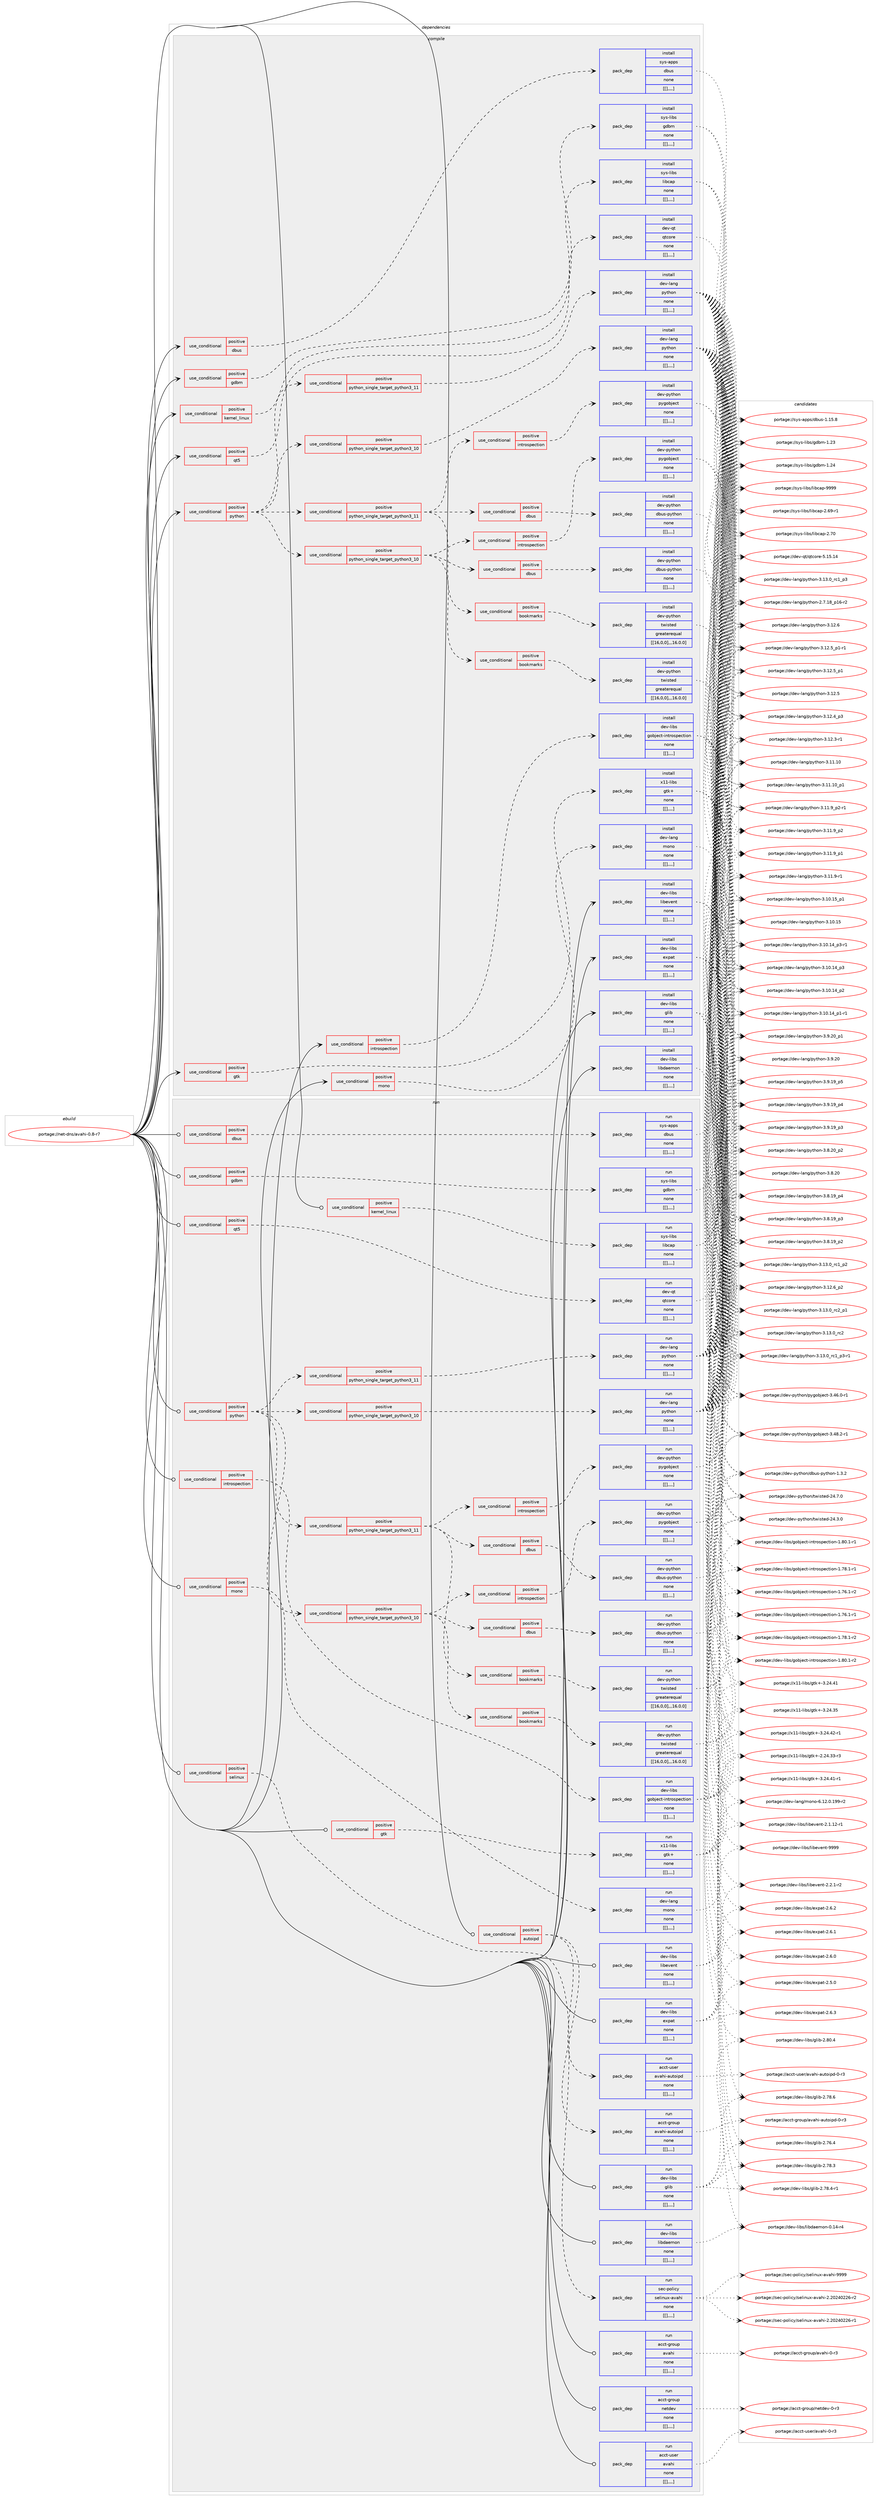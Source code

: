 digraph prolog {

# *************
# Graph options
# *************

newrank=true;
concentrate=true;
compound=true;
graph [rankdir=LR,fontname=Helvetica,fontsize=10,ranksep=1.5];#, ranksep=2.5, nodesep=0.2];
edge  [arrowhead=vee];
node  [fontname=Helvetica,fontsize=10];

# **********
# The ebuild
# **********

subgraph cluster_leftcol {
color=gray;
label=<<i>ebuild</i>>;
id [label="portage://net-dns/avahi-0.8-r7", color=red, width=4, href="../net-dns/avahi-0.8-r7.svg"];
}

# ****************
# The dependencies
# ****************

subgraph cluster_midcol {
color=gray;
label=<<i>dependencies</i>>;
subgraph cluster_compile {
fillcolor="#eeeeee";
style=filled;
label=<<i>compile</i>>;
subgraph cond93479 {
dependency356384 [label=<<TABLE BORDER="0" CELLBORDER="1" CELLSPACING="0" CELLPADDING="4"><TR><TD ROWSPAN="3" CELLPADDING="10">use_conditional</TD></TR><TR><TD>positive</TD></TR><TR><TD>dbus</TD></TR></TABLE>>, shape=none, color=red];
subgraph pack260275 {
dependency356385 [label=<<TABLE BORDER="0" CELLBORDER="1" CELLSPACING="0" CELLPADDING="4" WIDTH="220"><TR><TD ROWSPAN="6" CELLPADDING="30">pack_dep</TD></TR><TR><TD WIDTH="110">install</TD></TR><TR><TD>sys-apps</TD></TR><TR><TD>dbus</TD></TR><TR><TD>none</TD></TR><TR><TD>[[],,,,]</TD></TR></TABLE>>, shape=none, color=blue];
}
dependency356384:e -> dependency356385:w [weight=20,style="dashed",arrowhead="vee"];
}
id:e -> dependency356384:w [weight=20,style="solid",arrowhead="vee"];
subgraph cond93480 {
dependency356386 [label=<<TABLE BORDER="0" CELLBORDER="1" CELLSPACING="0" CELLPADDING="4"><TR><TD ROWSPAN="3" CELLPADDING="10">use_conditional</TD></TR><TR><TD>positive</TD></TR><TR><TD>gdbm</TD></TR></TABLE>>, shape=none, color=red];
subgraph pack260276 {
dependency356387 [label=<<TABLE BORDER="0" CELLBORDER="1" CELLSPACING="0" CELLPADDING="4" WIDTH="220"><TR><TD ROWSPAN="6" CELLPADDING="30">pack_dep</TD></TR><TR><TD WIDTH="110">install</TD></TR><TR><TD>sys-libs</TD></TR><TR><TD>gdbm</TD></TR><TR><TD>none</TD></TR><TR><TD>[[],,,,]</TD></TR></TABLE>>, shape=none, color=blue];
}
dependency356386:e -> dependency356387:w [weight=20,style="dashed",arrowhead="vee"];
}
id:e -> dependency356386:w [weight=20,style="solid",arrowhead="vee"];
subgraph cond93481 {
dependency356388 [label=<<TABLE BORDER="0" CELLBORDER="1" CELLSPACING="0" CELLPADDING="4"><TR><TD ROWSPAN="3" CELLPADDING="10">use_conditional</TD></TR><TR><TD>positive</TD></TR><TR><TD>gtk</TD></TR></TABLE>>, shape=none, color=red];
subgraph pack260277 {
dependency356389 [label=<<TABLE BORDER="0" CELLBORDER="1" CELLSPACING="0" CELLPADDING="4" WIDTH="220"><TR><TD ROWSPAN="6" CELLPADDING="30">pack_dep</TD></TR><TR><TD WIDTH="110">install</TD></TR><TR><TD>x11-libs</TD></TR><TR><TD>gtk+</TD></TR><TR><TD>none</TD></TR><TR><TD>[[],,,,]</TD></TR></TABLE>>, shape=none, color=blue];
}
dependency356388:e -> dependency356389:w [weight=20,style="dashed",arrowhead="vee"];
}
id:e -> dependency356388:w [weight=20,style="solid",arrowhead="vee"];
subgraph cond93482 {
dependency356390 [label=<<TABLE BORDER="0" CELLBORDER="1" CELLSPACING="0" CELLPADDING="4"><TR><TD ROWSPAN="3" CELLPADDING="10">use_conditional</TD></TR><TR><TD>positive</TD></TR><TR><TD>introspection</TD></TR></TABLE>>, shape=none, color=red];
subgraph pack260278 {
dependency356391 [label=<<TABLE BORDER="0" CELLBORDER="1" CELLSPACING="0" CELLPADDING="4" WIDTH="220"><TR><TD ROWSPAN="6" CELLPADDING="30">pack_dep</TD></TR><TR><TD WIDTH="110">install</TD></TR><TR><TD>dev-libs</TD></TR><TR><TD>gobject-introspection</TD></TR><TR><TD>none</TD></TR><TR><TD>[[],,,,]</TD></TR></TABLE>>, shape=none, color=blue];
}
dependency356390:e -> dependency356391:w [weight=20,style="dashed",arrowhead="vee"];
}
id:e -> dependency356390:w [weight=20,style="solid",arrowhead="vee"];
subgraph cond93483 {
dependency356392 [label=<<TABLE BORDER="0" CELLBORDER="1" CELLSPACING="0" CELLPADDING="4"><TR><TD ROWSPAN="3" CELLPADDING="10">use_conditional</TD></TR><TR><TD>positive</TD></TR><TR><TD>kernel_linux</TD></TR></TABLE>>, shape=none, color=red];
subgraph pack260279 {
dependency356393 [label=<<TABLE BORDER="0" CELLBORDER="1" CELLSPACING="0" CELLPADDING="4" WIDTH="220"><TR><TD ROWSPAN="6" CELLPADDING="30">pack_dep</TD></TR><TR><TD WIDTH="110">install</TD></TR><TR><TD>sys-libs</TD></TR><TR><TD>libcap</TD></TR><TR><TD>none</TD></TR><TR><TD>[[],,,,]</TD></TR></TABLE>>, shape=none, color=blue];
}
dependency356392:e -> dependency356393:w [weight=20,style="dashed",arrowhead="vee"];
}
id:e -> dependency356392:w [weight=20,style="solid",arrowhead="vee"];
subgraph cond93484 {
dependency356394 [label=<<TABLE BORDER="0" CELLBORDER="1" CELLSPACING="0" CELLPADDING="4"><TR><TD ROWSPAN="3" CELLPADDING="10">use_conditional</TD></TR><TR><TD>positive</TD></TR><TR><TD>mono</TD></TR></TABLE>>, shape=none, color=red];
subgraph pack260280 {
dependency356395 [label=<<TABLE BORDER="0" CELLBORDER="1" CELLSPACING="0" CELLPADDING="4" WIDTH="220"><TR><TD ROWSPAN="6" CELLPADDING="30">pack_dep</TD></TR><TR><TD WIDTH="110">install</TD></TR><TR><TD>dev-lang</TD></TR><TR><TD>mono</TD></TR><TR><TD>none</TD></TR><TR><TD>[[],,,,]</TD></TR></TABLE>>, shape=none, color=blue];
}
dependency356394:e -> dependency356395:w [weight=20,style="dashed",arrowhead="vee"];
}
id:e -> dependency356394:w [weight=20,style="solid",arrowhead="vee"];
subgraph cond93485 {
dependency356396 [label=<<TABLE BORDER="0" CELLBORDER="1" CELLSPACING="0" CELLPADDING="4"><TR><TD ROWSPAN="3" CELLPADDING="10">use_conditional</TD></TR><TR><TD>positive</TD></TR><TR><TD>python</TD></TR></TABLE>>, shape=none, color=red];
subgraph cond93486 {
dependency356397 [label=<<TABLE BORDER="0" CELLBORDER="1" CELLSPACING="0" CELLPADDING="4"><TR><TD ROWSPAN="3" CELLPADDING="10">use_conditional</TD></TR><TR><TD>positive</TD></TR><TR><TD>python_single_target_python3_10</TD></TR></TABLE>>, shape=none, color=red];
subgraph pack260281 {
dependency356398 [label=<<TABLE BORDER="0" CELLBORDER="1" CELLSPACING="0" CELLPADDING="4" WIDTH="220"><TR><TD ROWSPAN="6" CELLPADDING="30">pack_dep</TD></TR><TR><TD WIDTH="110">install</TD></TR><TR><TD>dev-lang</TD></TR><TR><TD>python</TD></TR><TR><TD>none</TD></TR><TR><TD>[[],,,,]</TD></TR></TABLE>>, shape=none, color=blue];
}
dependency356397:e -> dependency356398:w [weight=20,style="dashed",arrowhead="vee"];
}
dependency356396:e -> dependency356397:w [weight=20,style="dashed",arrowhead="vee"];
subgraph cond93487 {
dependency356399 [label=<<TABLE BORDER="0" CELLBORDER="1" CELLSPACING="0" CELLPADDING="4"><TR><TD ROWSPAN="3" CELLPADDING="10">use_conditional</TD></TR><TR><TD>positive</TD></TR><TR><TD>python_single_target_python3_11</TD></TR></TABLE>>, shape=none, color=red];
subgraph pack260282 {
dependency356400 [label=<<TABLE BORDER="0" CELLBORDER="1" CELLSPACING="0" CELLPADDING="4" WIDTH="220"><TR><TD ROWSPAN="6" CELLPADDING="30">pack_dep</TD></TR><TR><TD WIDTH="110">install</TD></TR><TR><TD>dev-lang</TD></TR><TR><TD>python</TD></TR><TR><TD>none</TD></TR><TR><TD>[[],,,,]</TD></TR></TABLE>>, shape=none, color=blue];
}
dependency356399:e -> dependency356400:w [weight=20,style="dashed",arrowhead="vee"];
}
dependency356396:e -> dependency356399:w [weight=20,style="dashed",arrowhead="vee"];
subgraph cond93488 {
dependency356401 [label=<<TABLE BORDER="0" CELLBORDER="1" CELLSPACING="0" CELLPADDING="4"><TR><TD ROWSPAN="3" CELLPADDING="10">use_conditional</TD></TR><TR><TD>positive</TD></TR><TR><TD>python_single_target_python3_10</TD></TR></TABLE>>, shape=none, color=red];
subgraph cond93489 {
dependency356402 [label=<<TABLE BORDER="0" CELLBORDER="1" CELLSPACING="0" CELLPADDING="4"><TR><TD ROWSPAN="3" CELLPADDING="10">use_conditional</TD></TR><TR><TD>positive</TD></TR><TR><TD>bookmarks</TD></TR></TABLE>>, shape=none, color=red];
subgraph pack260283 {
dependency356403 [label=<<TABLE BORDER="0" CELLBORDER="1" CELLSPACING="0" CELLPADDING="4" WIDTH="220"><TR><TD ROWSPAN="6" CELLPADDING="30">pack_dep</TD></TR><TR><TD WIDTH="110">install</TD></TR><TR><TD>dev-python</TD></TR><TR><TD>twisted</TD></TR><TR><TD>greaterequal</TD></TR><TR><TD>[[16,0,0],,,16.0.0]</TD></TR></TABLE>>, shape=none, color=blue];
}
dependency356402:e -> dependency356403:w [weight=20,style="dashed",arrowhead="vee"];
}
dependency356401:e -> dependency356402:w [weight=20,style="dashed",arrowhead="vee"];
subgraph cond93490 {
dependency356404 [label=<<TABLE BORDER="0" CELLBORDER="1" CELLSPACING="0" CELLPADDING="4"><TR><TD ROWSPAN="3" CELLPADDING="10">use_conditional</TD></TR><TR><TD>positive</TD></TR><TR><TD>dbus</TD></TR></TABLE>>, shape=none, color=red];
subgraph pack260284 {
dependency356405 [label=<<TABLE BORDER="0" CELLBORDER="1" CELLSPACING="0" CELLPADDING="4" WIDTH="220"><TR><TD ROWSPAN="6" CELLPADDING="30">pack_dep</TD></TR><TR><TD WIDTH="110">install</TD></TR><TR><TD>dev-python</TD></TR><TR><TD>dbus-python</TD></TR><TR><TD>none</TD></TR><TR><TD>[[],,,,]</TD></TR></TABLE>>, shape=none, color=blue];
}
dependency356404:e -> dependency356405:w [weight=20,style="dashed",arrowhead="vee"];
}
dependency356401:e -> dependency356404:w [weight=20,style="dashed",arrowhead="vee"];
subgraph cond93491 {
dependency356406 [label=<<TABLE BORDER="0" CELLBORDER="1" CELLSPACING="0" CELLPADDING="4"><TR><TD ROWSPAN="3" CELLPADDING="10">use_conditional</TD></TR><TR><TD>positive</TD></TR><TR><TD>introspection</TD></TR></TABLE>>, shape=none, color=red];
subgraph pack260285 {
dependency356407 [label=<<TABLE BORDER="0" CELLBORDER="1" CELLSPACING="0" CELLPADDING="4" WIDTH="220"><TR><TD ROWSPAN="6" CELLPADDING="30">pack_dep</TD></TR><TR><TD WIDTH="110">install</TD></TR><TR><TD>dev-python</TD></TR><TR><TD>pygobject</TD></TR><TR><TD>none</TD></TR><TR><TD>[[],,,,]</TD></TR></TABLE>>, shape=none, color=blue];
}
dependency356406:e -> dependency356407:w [weight=20,style="dashed",arrowhead="vee"];
}
dependency356401:e -> dependency356406:w [weight=20,style="dashed",arrowhead="vee"];
}
dependency356396:e -> dependency356401:w [weight=20,style="dashed",arrowhead="vee"];
subgraph cond93492 {
dependency356408 [label=<<TABLE BORDER="0" CELLBORDER="1" CELLSPACING="0" CELLPADDING="4"><TR><TD ROWSPAN="3" CELLPADDING="10">use_conditional</TD></TR><TR><TD>positive</TD></TR><TR><TD>python_single_target_python3_11</TD></TR></TABLE>>, shape=none, color=red];
subgraph cond93493 {
dependency356409 [label=<<TABLE BORDER="0" CELLBORDER="1" CELLSPACING="0" CELLPADDING="4"><TR><TD ROWSPAN="3" CELLPADDING="10">use_conditional</TD></TR><TR><TD>positive</TD></TR><TR><TD>bookmarks</TD></TR></TABLE>>, shape=none, color=red];
subgraph pack260286 {
dependency356410 [label=<<TABLE BORDER="0" CELLBORDER="1" CELLSPACING="0" CELLPADDING="4" WIDTH="220"><TR><TD ROWSPAN="6" CELLPADDING="30">pack_dep</TD></TR><TR><TD WIDTH="110">install</TD></TR><TR><TD>dev-python</TD></TR><TR><TD>twisted</TD></TR><TR><TD>greaterequal</TD></TR><TR><TD>[[16,0,0],,,16.0.0]</TD></TR></TABLE>>, shape=none, color=blue];
}
dependency356409:e -> dependency356410:w [weight=20,style="dashed",arrowhead="vee"];
}
dependency356408:e -> dependency356409:w [weight=20,style="dashed",arrowhead="vee"];
subgraph cond93494 {
dependency356411 [label=<<TABLE BORDER="0" CELLBORDER="1" CELLSPACING="0" CELLPADDING="4"><TR><TD ROWSPAN="3" CELLPADDING="10">use_conditional</TD></TR><TR><TD>positive</TD></TR><TR><TD>dbus</TD></TR></TABLE>>, shape=none, color=red];
subgraph pack260287 {
dependency356412 [label=<<TABLE BORDER="0" CELLBORDER="1" CELLSPACING="0" CELLPADDING="4" WIDTH="220"><TR><TD ROWSPAN="6" CELLPADDING="30">pack_dep</TD></TR><TR><TD WIDTH="110">install</TD></TR><TR><TD>dev-python</TD></TR><TR><TD>dbus-python</TD></TR><TR><TD>none</TD></TR><TR><TD>[[],,,,]</TD></TR></TABLE>>, shape=none, color=blue];
}
dependency356411:e -> dependency356412:w [weight=20,style="dashed",arrowhead="vee"];
}
dependency356408:e -> dependency356411:w [weight=20,style="dashed",arrowhead="vee"];
subgraph cond93495 {
dependency356413 [label=<<TABLE BORDER="0" CELLBORDER="1" CELLSPACING="0" CELLPADDING="4"><TR><TD ROWSPAN="3" CELLPADDING="10">use_conditional</TD></TR><TR><TD>positive</TD></TR><TR><TD>introspection</TD></TR></TABLE>>, shape=none, color=red];
subgraph pack260288 {
dependency356414 [label=<<TABLE BORDER="0" CELLBORDER="1" CELLSPACING="0" CELLPADDING="4" WIDTH="220"><TR><TD ROWSPAN="6" CELLPADDING="30">pack_dep</TD></TR><TR><TD WIDTH="110">install</TD></TR><TR><TD>dev-python</TD></TR><TR><TD>pygobject</TD></TR><TR><TD>none</TD></TR><TR><TD>[[],,,,]</TD></TR></TABLE>>, shape=none, color=blue];
}
dependency356413:e -> dependency356414:w [weight=20,style="dashed",arrowhead="vee"];
}
dependency356408:e -> dependency356413:w [weight=20,style="dashed",arrowhead="vee"];
}
dependency356396:e -> dependency356408:w [weight=20,style="dashed",arrowhead="vee"];
}
id:e -> dependency356396:w [weight=20,style="solid",arrowhead="vee"];
subgraph cond93496 {
dependency356415 [label=<<TABLE BORDER="0" CELLBORDER="1" CELLSPACING="0" CELLPADDING="4"><TR><TD ROWSPAN="3" CELLPADDING="10">use_conditional</TD></TR><TR><TD>positive</TD></TR><TR><TD>qt5</TD></TR></TABLE>>, shape=none, color=red];
subgraph pack260289 {
dependency356416 [label=<<TABLE BORDER="0" CELLBORDER="1" CELLSPACING="0" CELLPADDING="4" WIDTH="220"><TR><TD ROWSPAN="6" CELLPADDING="30">pack_dep</TD></TR><TR><TD WIDTH="110">install</TD></TR><TR><TD>dev-qt</TD></TR><TR><TD>qtcore</TD></TR><TR><TD>none</TD></TR><TR><TD>[[],,,,]</TD></TR></TABLE>>, shape=none, color=blue];
}
dependency356415:e -> dependency356416:w [weight=20,style="dashed",arrowhead="vee"];
}
id:e -> dependency356415:w [weight=20,style="solid",arrowhead="vee"];
subgraph pack260290 {
dependency356417 [label=<<TABLE BORDER="0" CELLBORDER="1" CELLSPACING="0" CELLPADDING="4" WIDTH="220"><TR><TD ROWSPAN="6" CELLPADDING="30">pack_dep</TD></TR><TR><TD WIDTH="110">install</TD></TR><TR><TD>dev-libs</TD></TR><TR><TD>expat</TD></TR><TR><TD>none</TD></TR><TR><TD>[[],,,,]</TD></TR></TABLE>>, shape=none, color=blue];
}
id:e -> dependency356417:w [weight=20,style="solid",arrowhead="vee"];
subgraph pack260291 {
dependency356418 [label=<<TABLE BORDER="0" CELLBORDER="1" CELLSPACING="0" CELLPADDING="4" WIDTH="220"><TR><TD ROWSPAN="6" CELLPADDING="30">pack_dep</TD></TR><TR><TD WIDTH="110">install</TD></TR><TR><TD>dev-libs</TD></TR><TR><TD>glib</TD></TR><TR><TD>none</TD></TR><TR><TD>[[],,,,]</TD></TR></TABLE>>, shape=none, color=blue];
}
id:e -> dependency356418:w [weight=20,style="solid",arrowhead="vee"];
subgraph pack260292 {
dependency356419 [label=<<TABLE BORDER="0" CELLBORDER="1" CELLSPACING="0" CELLPADDING="4" WIDTH="220"><TR><TD ROWSPAN="6" CELLPADDING="30">pack_dep</TD></TR><TR><TD WIDTH="110">install</TD></TR><TR><TD>dev-libs</TD></TR><TR><TD>libdaemon</TD></TR><TR><TD>none</TD></TR><TR><TD>[[],,,,]</TD></TR></TABLE>>, shape=none, color=blue];
}
id:e -> dependency356419:w [weight=20,style="solid",arrowhead="vee"];
subgraph pack260293 {
dependency356420 [label=<<TABLE BORDER="0" CELLBORDER="1" CELLSPACING="0" CELLPADDING="4" WIDTH="220"><TR><TD ROWSPAN="6" CELLPADDING="30">pack_dep</TD></TR><TR><TD WIDTH="110">install</TD></TR><TR><TD>dev-libs</TD></TR><TR><TD>libevent</TD></TR><TR><TD>none</TD></TR><TR><TD>[[],,,,]</TD></TR></TABLE>>, shape=none, color=blue];
}
id:e -> dependency356420:w [weight=20,style="solid",arrowhead="vee"];
}
subgraph cluster_compileandrun {
fillcolor="#eeeeee";
style=filled;
label=<<i>compile and run</i>>;
}
subgraph cluster_run {
fillcolor="#eeeeee";
style=filled;
label=<<i>run</i>>;
subgraph cond93497 {
dependency356421 [label=<<TABLE BORDER="0" CELLBORDER="1" CELLSPACING="0" CELLPADDING="4"><TR><TD ROWSPAN="3" CELLPADDING="10">use_conditional</TD></TR><TR><TD>positive</TD></TR><TR><TD>autoipd</TD></TR></TABLE>>, shape=none, color=red];
subgraph pack260294 {
dependency356422 [label=<<TABLE BORDER="0" CELLBORDER="1" CELLSPACING="0" CELLPADDING="4" WIDTH="220"><TR><TD ROWSPAN="6" CELLPADDING="30">pack_dep</TD></TR><TR><TD WIDTH="110">run</TD></TR><TR><TD>acct-user</TD></TR><TR><TD>avahi-autoipd</TD></TR><TR><TD>none</TD></TR><TR><TD>[[],,,,]</TD></TR></TABLE>>, shape=none, color=blue];
}
dependency356421:e -> dependency356422:w [weight=20,style="dashed",arrowhead="vee"];
subgraph pack260295 {
dependency356423 [label=<<TABLE BORDER="0" CELLBORDER="1" CELLSPACING="0" CELLPADDING="4" WIDTH="220"><TR><TD ROWSPAN="6" CELLPADDING="30">pack_dep</TD></TR><TR><TD WIDTH="110">run</TD></TR><TR><TD>acct-group</TD></TR><TR><TD>avahi-autoipd</TD></TR><TR><TD>none</TD></TR><TR><TD>[[],,,,]</TD></TR></TABLE>>, shape=none, color=blue];
}
dependency356421:e -> dependency356423:w [weight=20,style="dashed",arrowhead="vee"];
}
id:e -> dependency356421:w [weight=20,style="solid",arrowhead="odot"];
subgraph cond93498 {
dependency356424 [label=<<TABLE BORDER="0" CELLBORDER="1" CELLSPACING="0" CELLPADDING="4"><TR><TD ROWSPAN="3" CELLPADDING="10">use_conditional</TD></TR><TR><TD>positive</TD></TR><TR><TD>dbus</TD></TR></TABLE>>, shape=none, color=red];
subgraph pack260296 {
dependency356425 [label=<<TABLE BORDER="0" CELLBORDER="1" CELLSPACING="0" CELLPADDING="4" WIDTH="220"><TR><TD ROWSPAN="6" CELLPADDING="30">pack_dep</TD></TR><TR><TD WIDTH="110">run</TD></TR><TR><TD>sys-apps</TD></TR><TR><TD>dbus</TD></TR><TR><TD>none</TD></TR><TR><TD>[[],,,,]</TD></TR></TABLE>>, shape=none, color=blue];
}
dependency356424:e -> dependency356425:w [weight=20,style="dashed",arrowhead="vee"];
}
id:e -> dependency356424:w [weight=20,style="solid",arrowhead="odot"];
subgraph cond93499 {
dependency356426 [label=<<TABLE BORDER="0" CELLBORDER="1" CELLSPACING="0" CELLPADDING="4"><TR><TD ROWSPAN="3" CELLPADDING="10">use_conditional</TD></TR><TR><TD>positive</TD></TR><TR><TD>gdbm</TD></TR></TABLE>>, shape=none, color=red];
subgraph pack260297 {
dependency356427 [label=<<TABLE BORDER="0" CELLBORDER="1" CELLSPACING="0" CELLPADDING="4" WIDTH="220"><TR><TD ROWSPAN="6" CELLPADDING="30">pack_dep</TD></TR><TR><TD WIDTH="110">run</TD></TR><TR><TD>sys-libs</TD></TR><TR><TD>gdbm</TD></TR><TR><TD>none</TD></TR><TR><TD>[[],,,,]</TD></TR></TABLE>>, shape=none, color=blue];
}
dependency356426:e -> dependency356427:w [weight=20,style="dashed",arrowhead="vee"];
}
id:e -> dependency356426:w [weight=20,style="solid",arrowhead="odot"];
subgraph cond93500 {
dependency356428 [label=<<TABLE BORDER="0" CELLBORDER="1" CELLSPACING="0" CELLPADDING="4"><TR><TD ROWSPAN="3" CELLPADDING="10">use_conditional</TD></TR><TR><TD>positive</TD></TR><TR><TD>gtk</TD></TR></TABLE>>, shape=none, color=red];
subgraph pack260298 {
dependency356429 [label=<<TABLE BORDER="0" CELLBORDER="1" CELLSPACING="0" CELLPADDING="4" WIDTH="220"><TR><TD ROWSPAN="6" CELLPADDING="30">pack_dep</TD></TR><TR><TD WIDTH="110">run</TD></TR><TR><TD>x11-libs</TD></TR><TR><TD>gtk+</TD></TR><TR><TD>none</TD></TR><TR><TD>[[],,,,]</TD></TR></TABLE>>, shape=none, color=blue];
}
dependency356428:e -> dependency356429:w [weight=20,style="dashed",arrowhead="vee"];
}
id:e -> dependency356428:w [weight=20,style="solid",arrowhead="odot"];
subgraph cond93501 {
dependency356430 [label=<<TABLE BORDER="0" CELLBORDER="1" CELLSPACING="0" CELLPADDING="4"><TR><TD ROWSPAN="3" CELLPADDING="10">use_conditional</TD></TR><TR><TD>positive</TD></TR><TR><TD>introspection</TD></TR></TABLE>>, shape=none, color=red];
subgraph pack260299 {
dependency356431 [label=<<TABLE BORDER="0" CELLBORDER="1" CELLSPACING="0" CELLPADDING="4" WIDTH="220"><TR><TD ROWSPAN="6" CELLPADDING="30">pack_dep</TD></TR><TR><TD WIDTH="110">run</TD></TR><TR><TD>dev-libs</TD></TR><TR><TD>gobject-introspection</TD></TR><TR><TD>none</TD></TR><TR><TD>[[],,,,]</TD></TR></TABLE>>, shape=none, color=blue];
}
dependency356430:e -> dependency356431:w [weight=20,style="dashed",arrowhead="vee"];
}
id:e -> dependency356430:w [weight=20,style="solid",arrowhead="odot"];
subgraph cond93502 {
dependency356432 [label=<<TABLE BORDER="0" CELLBORDER="1" CELLSPACING="0" CELLPADDING="4"><TR><TD ROWSPAN="3" CELLPADDING="10">use_conditional</TD></TR><TR><TD>positive</TD></TR><TR><TD>kernel_linux</TD></TR></TABLE>>, shape=none, color=red];
subgraph pack260300 {
dependency356433 [label=<<TABLE BORDER="0" CELLBORDER="1" CELLSPACING="0" CELLPADDING="4" WIDTH="220"><TR><TD ROWSPAN="6" CELLPADDING="30">pack_dep</TD></TR><TR><TD WIDTH="110">run</TD></TR><TR><TD>sys-libs</TD></TR><TR><TD>libcap</TD></TR><TR><TD>none</TD></TR><TR><TD>[[],,,,]</TD></TR></TABLE>>, shape=none, color=blue];
}
dependency356432:e -> dependency356433:w [weight=20,style="dashed",arrowhead="vee"];
}
id:e -> dependency356432:w [weight=20,style="solid",arrowhead="odot"];
subgraph cond93503 {
dependency356434 [label=<<TABLE BORDER="0" CELLBORDER="1" CELLSPACING="0" CELLPADDING="4"><TR><TD ROWSPAN="3" CELLPADDING="10">use_conditional</TD></TR><TR><TD>positive</TD></TR><TR><TD>mono</TD></TR></TABLE>>, shape=none, color=red];
subgraph pack260301 {
dependency356435 [label=<<TABLE BORDER="0" CELLBORDER="1" CELLSPACING="0" CELLPADDING="4" WIDTH="220"><TR><TD ROWSPAN="6" CELLPADDING="30">pack_dep</TD></TR><TR><TD WIDTH="110">run</TD></TR><TR><TD>dev-lang</TD></TR><TR><TD>mono</TD></TR><TR><TD>none</TD></TR><TR><TD>[[],,,,]</TD></TR></TABLE>>, shape=none, color=blue];
}
dependency356434:e -> dependency356435:w [weight=20,style="dashed",arrowhead="vee"];
}
id:e -> dependency356434:w [weight=20,style="solid",arrowhead="odot"];
subgraph cond93504 {
dependency356436 [label=<<TABLE BORDER="0" CELLBORDER="1" CELLSPACING="0" CELLPADDING="4"><TR><TD ROWSPAN="3" CELLPADDING="10">use_conditional</TD></TR><TR><TD>positive</TD></TR><TR><TD>python</TD></TR></TABLE>>, shape=none, color=red];
subgraph cond93505 {
dependency356437 [label=<<TABLE BORDER="0" CELLBORDER="1" CELLSPACING="0" CELLPADDING="4"><TR><TD ROWSPAN="3" CELLPADDING="10">use_conditional</TD></TR><TR><TD>positive</TD></TR><TR><TD>python_single_target_python3_10</TD></TR></TABLE>>, shape=none, color=red];
subgraph pack260302 {
dependency356438 [label=<<TABLE BORDER="0" CELLBORDER="1" CELLSPACING="0" CELLPADDING="4" WIDTH="220"><TR><TD ROWSPAN="6" CELLPADDING="30">pack_dep</TD></TR><TR><TD WIDTH="110">run</TD></TR><TR><TD>dev-lang</TD></TR><TR><TD>python</TD></TR><TR><TD>none</TD></TR><TR><TD>[[],,,,]</TD></TR></TABLE>>, shape=none, color=blue];
}
dependency356437:e -> dependency356438:w [weight=20,style="dashed",arrowhead="vee"];
}
dependency356436:e -> dependency356437:w [weight=20,style="dashed",arrowhead="vee"];
subgraph cond93506 {
dependency356439 [label=<<TABLE BORDER="0" CELLBORDER="1" CELLSPACING="0" CELLPADDING="4"><TR><TD ROWSPAN="3" CELLPADDING="10">use_conditional</TD></TR><TR><TD>positive</TD></TR><TR><TD>python_single_target_python3_11</TD></TR></TABLE>>, shape=none, color=red];
subgraph pack260303 {
dependency356440 [label=<<TABLE BORDER="0" CELLBORDER="1" CELLSPACING="0" CELLPADDING="4" WIDTH="220"><TR><TD ROWSPAN="6" CELLPADDING="30">pack_dep</TD></TR><TR><TD WIDTH="110">run</TD></TR><TR><TD>dev-lang</TD></TR><TR><TD>python</TD></TR><TR><TD>none</TD></TR><TR><TD>[[],,,,]</TD></TR></TABLE>>, shape=none, color=blue];
}
dependency356439:e -> dependency356440:w [weight=20,style="dashed",arrowhead="vee"];
}
dependency356436:e -> dependency356439:w [weight=20,style="dashed",arrowhead="vee"];
subgraph cond93507 {
dependency356441 [label=<<TABLE BORDER="0" CELLBORDER="1" CELLSPACING="0" CELLPADDING="4"><TR><TD ROWSPAN="3" CELLPADDING="10">use_conditional</TD></TR><TR><TD>positive</TD></TR><TR><TD>python_single_target_python3_10</TD></TR></TABLE>>, shape=none, color=red];
subgraph cond93508 {
dependency356442 [label=<<TABLE BORDER="0" CELLBORDER="1" CELLSPACING="0" CELLPADDING="4"><TR><TD ROWSPAN="3" CELLPADDING="10">use_conditional</TD></TR><TR><TD>positive</TD></TR><TR><TD>bookmarks</TD></TR></TABLE>>, shape=none, color=red];
subgraph pack260304 {
dependency356443 [label=<<TABLE BORDER="0" CELLBORDER="1" CELLSPACING="0" CELLPADDING="4" WIDTH="220"><TR><TD ROWSPAN="6" CELLPADDING="30">pack_dep</TD></TR><TR><TD WIDTH="110">run</TD></TR><TR><TD>dev-python</TD></TR><TR><TD>twisted</TD></TR><TR><TD>greaterequal</TD></TR><TR><TD>[[16,0,0],,,16.0.0]</TD></TR></TABLE>>, shape=none, color=blue];
}
dependency356442:e -> dependency356443:w [weight=20,style="dashed",arrowhead="vee"];
}
dependency356441:e -> dependency356442:w [weight=20,style="dashed",arrowhead="vee"];
subgraph cond93509 {
dependency356444 [label=<<TABLE BORDER="0" CELLBORDER="1" CELLSPACING="0" CELLPADDING="4"><TR><TD ROWSPAN="3" CELLPADDING="10">use_conditional</TD></TR><TR><TD>positive</TD></TR><TR><TD>dbus</TD></TR></TABLE>>, shape=none, color=red];
subgraph pack260305 {
dependency356445 [label=<<TABLE BORDER="0" CELLBORDER="1" CELLSPACING="0" CELLPADDING="4" WIDTH="220"><TR><TD ROWSPAN="6" CELLPADDING="30">pack_dep</TD></TR><TR><TD WIDTH="110">run</TD></TR><TR><TD>dev-python</TD></TR><TR><TD>dbus-python</TD></TR><TR><TD>none</TD></TR><TR><TD>[[],,,,]</TD></TR></TABLE>>, shape=none, color=blue];
}
dependency356444:e -> dependency356445:w [weight=20,style="dashed",arrowhead="vee"];
}
dependency356441:e -> dependency356444:w [weight=20,style="dashed",arrowhead="vee"];
subgraph cond93510 {
dependency356446 [label=<<TABLE BORDER="0" CELLBORDER="1" CELLSPACING="0" CELLPADDING="4"><TR><TD ROWSPAN="3" CELLPADDING="10">use_conditional</TD></TR><TR><TD>positive</TD></TR><TR><TD>introspection</TD></TR></TABLE>>, shape=none, color=red];
subgraph pack260306 {
dependency356447 [label=<<TABLE BORDER="0" CELLBORDER="1" CELLSPACING="0" CELLPADDING="4" WIDTH="220"><TR><TD ROWSPAN="6" CELLPADDING="30">pack_dep</TD></TR><TR><TD WIDTH="110">run</TD></TR><TR><TD>dev-python</TD></TR><TR><TD>pygobject</TD></TR><TR><TD>none</TD></TR><TR><TD>[[],,,,]</TD></TR></TABLE>>, shape=none, color=blue];
}
dependency356446:e -> dependency356447:w [weight=20,style="dashed",arrowhead="vee"];
}
dependency356441:e -> dependency356446:w [weight=20,style="dashed",arrowhead="vee"];
}
dependency356436:e -> dependency356441:w [weight=20,style="dashed",arrowhead="vee"];
subgraph cond93511 {
dependency356448 [label=<<TABLE BORDER="0" CELLBORDER="1" CELLSPACING="0" CELLPADDING="4"><TR><TD ROWSPAN="3" CELLPADDING="10">use_conditional</TD></TR><TR><TD>positive</TD></TR><TR><TD>python_single_target_python3_11</TD></TR></TABLE>>, shape=none, color=red];
subgraph cond93512 {
dependency356449 [label=<<TABLE BORDER="0" CELLBORDER="1" CELLSPACING="0" CELLPADDING="4"><TR><TD ROWSPAN="3" CELLPADDING="10">use_conditional</TD></TR><TR><TD>positive</TD></TR><TR><TD>bookmarks</TD></TR></TABLE>>, shape=none, color=red];
subgraph pack260307 {
dependency356450 [label=<<TABLE BORDER="0" CELLBORDER="1" CELLSPACING="0" CELLPADDING="4" WIDTH="220"><TR><TD ROWSPAN="6" CELLPADDING="30">pack_dep</TD></TR><TR><TD WIDTH="110">run</TD></TR><TR><TD>dev-python</TD></TR><TR><TD>twisted</TD></TR><TR><TD>greaterequal</TD></TR><TR><TD>[[16,0,0],,,16.0.0]</TD></TR></TABLE>>, shape=none, color=blue];
}
dependency356449:e -> dependency356450:w [weight=20,style="dashed",arrowhead="vee"];
}
dependency356448:e -> dependency356449:w [weight=20,style="dashed",arrowhead="vee"];
subgraph cond93513 {
dependency356451 [label=<<TABLE BORDER="0" CELLBORDER="1" CELLSPACING="0" CELLPADDING="4"><TR><TD ROWSPAN="3" CELLPADDING="10">use_conditional</TD></TR><TR><TD>positive</TD></TR><TR><TD>dbus</TD></TR></TABLE>>, shape=none, color=red];
subgraph pack260308 {
dependency356452 [label=<<TABLE BORDER="0" CELLBORDER="1" CELLSPACING="0" CELLPADDING="4" WIDTH="220"><TR><TD ROWSPAN="6" CELLPADDING="30">pack_dep</TD></TR><TR><TD WIDTH="110">run</TD></TR><TR><TD>dev-python</TD></TR><TR><TD>dbus-python</TD></TR><TR><TD>none</TD></TR><TR><TD>[[],,,,]</TD></TR></TABLE>>, shape=none, color=blue];
}
dependency356451:e -> dependency356452:w [weight=20,style="dashed",arrowhead="vee"];
}
dependency356448:e -> dependency356451:w [weight=20,style="dashed",arrowhead="vee"];
subgraph cond93514 {
dependency356453 [label=<<TABLE BORDER="0" CELLBORDER="1" CELLSPACING="0" CELLPADDING="4"><TR><TD ROWSPAN="3" CELLPADDING="10">use_conditional</TD></TR><TR><TD>positive</TD></TR><TR><TD>introspection</TD></TR></TABLE>>, shape=none, color=red];
subgraph pack260309 {
dependency356454 [label=<<TABLE BORDER="0" CELLBORDER="1" CELLSPACING="0" CELLPADDING="4" WIDTH="220"><TR><TD ROWSPAN="6" CELLPADDING="30">pack_dep</TD></TR><TR><TD WIDTH="110">run</TD></TR><TR><TD>dev-python</TD></TR><TR><TD>pygobject</TD></TR><TR><TD>none</TD></TR><TR><TD>[[],,,,]</TD></TR></TABLE>>, shape=none, color=blue];
}
dependency356453:e -> dependency356454:w [weight=20,style="dashed",arrowhead="vee"];
}
dependency356448:e -> dependency356453:w [weight=20,style="dashed",arrowhead="vee"];
}
dependency356436:e -> dependency356448:w [weight=20,style="dashed",arrowhead="vee"];
}
id:e -> dependency356436:w [weight=20,style="solid",arrowhead="odot"];
subgraph cond93515 {
dependency356455 [label=<<TABLE BORDER="0" CELLBORDER="1" CELLSPACING="0" CELLPADDING="4"><TR><TD ROWSPAN="3" CELLPADDING="10">use_conditional</TD></TR><TR><TD>positive</TD></TR><TR><TD>qt5</TD></TR></TABLE>>, shape=none, color=red];
subgraph pack260310 {
dependency356456 [label=<<TABLE BORDER="0" CELLBORDER="1" CELLSPACING="0" CELLPADDING="4" WIDTH="220"><TR><TD ROWSPAN="6" CELLPADDING="30">pack_dep</TD></TR><TR><TD WIDTH="110">run</TD></TR><TR><TD>dev-qt</TD></TR><TR><TD>qtcore</TD></TR><TR><TD>none</TD></TR><TR><TD>[[],,,,]</TD></TR></TABLE>>, shape=none, color=blue];
}
dependency356455:e -> dependency356456:w [weight=20,style="dashed",arrowhead="vee"];
}
id:e -> dependency356455:w [weight=20,style="solid",arrowhead="odot"];
subgraph cond93516 {
dependency356457 [label=<<TABLE BORDER="0" CELLBORDER="1" CELLSPACING="0" CELLPADDING="4"><TR><TD ROWSPAN="3" CELLPADDING="10">use_conditional</TD></TR><TR><TD>positive</TD></TR><TR><TD>selinux</TD></TR></TABLE>>, shape=none, color=red];
subgraph pack260311 {
dependency356458 [label=<<TABLE BORDER="0" CELLBORDER="1" CELLSPACING="0" CELLPADDING="4" WIDTH="220"><TR><TD ROWSPAN="6" CELLPADDING="30">pack_dep</TD></TR><TR><TD WIDTH="110">run</TD></TR><TR><TD>sec-policy</TD></TR><TR><TD>selinux-avahi</TD></TR><TR><TD>none</TD></TR><TR><TD>[[],,,,]</TD></TR></TABLE>>, shape=none, color=blue];
}
dependency356457:e -> dependency356458:w [weight=20,style="dashed",arrowhead="vee"];
}
id:e -> dependency356457:w [weight=20,style="solid",arrowhead="odot"];
subgraph pack260312 {
dependency356459 [label=<<TABLE BORDER="0" CELLBORDER="1" CELLSPACING="0" CELLPADDING="4" WIDTH="220"><TR><TD ROWSPAN="6" CELLPADDING="30">pack_dep</TD></TR><TR><TD WIDTH="110">run</TD></TR><TR><TD>acct-group</TD></TR><TR><TD>avahi</TD></TR><TR><TD>none</TD></TR><TR><TD>[[],,,,]</TD></TR></TABLE>>, shape=none, color=blue];
}
id:e -> dependency356459:w [weight=20,style="solid",arrowhead="odot"];
subgraph pack260313 {
dependency356460 [label=<<TABLE BORDER="0" CELLBORDER="1" CELLSPACING="0" CELLPADDING="4" WIDTH="220"><TR><TD ROWSPAN="6" CELLPADDING="30">pack_dep</TD></TR><TR><TD WIDTH="110">run</TD></TR><TR><TD>acct-group</TD></TR><TR><TD>netdev</TD></TR><TR><TD>none</TD></TR><TR><TD>[[],,,,]</TD></TR></TABLE>>, shape=none, color=blue];
}
id:e -> dependency356460:w [weight=20,style="solid",arrowhead="odot"];
subgraph pack260314 {
dependency356461 [label=<<TABLE BORDER="0" CELLBORDER="1" CELLSPACING="0" CELLPADDING="4" WIDTH="220"><TR><TD ROWSPAN="6" CELLPADDING="30">pack_dep</TD></TR><TR><TD WIDTH="110">run</TD></TR><TR><TD>acct-user</TD></TR><TR><TD>avahi</TD></TR><TR><TD>none</TD></TR><TR><TD>[[],,,,]</TD></TR></TABLE>>, shape=none, color=blue];
}
id:e -> dependency356461:w [weight=20,style="solid",arrowhead="odot"];
subgraph pack260315 {
dependency356462 [label=<<TABLE BORDER="0" CELLBORDER="1" CELLSPACING="0" CELLPADDING="4" WIDTH="220"><TR><TD ROWSPAN="6" CELLPADDING="30">pack_dep</TD></TR><TR><TD WIDTH="110">run</TD></TR><TR><TD>dev-libs</TD></TR><TR><TD>expat</TD></TR><TR><TD>none</TD></TR><TR><TD>[[],,,,]</TD></TR></TABLE>>, shape=none, color=blue];
}
id:e -> dependency356462:w [weight=20,style="solid",arrowhead="odot"];
subgraph pack260316 {
dependency356463 [label=<<TABLE BORDER="0" CELLBORDER="1" CELLSPACING="0" CELLPADDING="4" WIDTH="220"><TR><TD ROWSPAN="6" CELLPADDING="30">pack_dep</TD></TR><TR><TD WIDTH="110">run</TD></TR><TR><TD>dev-libs</TD></TR><TR><TD>glib</TD></TR><TR><TD>none</TD></TR><TR><TD>[[],,,,]</TD></TR></TABLE>>, shape=none, color=blue];
}
id:e -> dependency356463:w [weight=20,style="solid",arrowhead="odot"];
subgraph pack260317 {
dependency356464 [label=<<TABLE BORDER="0" CELLBORDER="1" CELLSPACING="0" CELLPADDING="4" WIDTH="220"><TR><TD ROWSPAN="6" CELLPADDING="30">pack_dep</TD></TR><TR><TD WIDTH="110">run</TD></TR><TR><TD>dev-libs</TD></TR><TR><TD>libdaemon</TD></TR><TR><TD>none</TD></TR><TR><TD>[[],,,,]</TD></TR></TABLE>>, shape=none, color=blue];
}
id:e -> dependency356464:w [weight=20,style="solid",arrowhead="odot"];
subgraph pack260318 {
dependency356465 [label=<<TABLE BORDER="0" CELLBORDER="1" CELLSPACING="0" CELLPADDING="4" WIDTH="220"><TR><TD ROWSPAN="6" CELLPADDING="30">pack_dep</TD></TR><TR><TD WIDTH="110">run</TD></TR><TR><TD>dev-libs</TD></TR><TR><TD>libevent</TD></TR><TR><TD>none</TD></TR><TR><TD>[[],,,,]</TD></TR></TABLE>>, shape=none, color=blue];
}
id:e -> dependency356465:w [weight=20,style="solid",arrowhead="odot"];
}
}

# **************
# The candidates
# **************

subgraph cluster_choices {
rank=same;
color=gray;
label=<<i>candidates</i>>;

subgraph choice260275 {
color=black;
nodesep=1;
choice1151211154597112112115471009811711545494649534656 [label="portage://sys-apps/dbus-1.15.8", color=red, width=4,href="../sys-apps/dbus-1.15.8.svg"];
dependency356385:e -> choice1151211154597112112115471009811711545494649534656:w [style=dotted,weight="100"];
}
subgraph choice260276 {
color=black;
nodesep=1;
choice115121115451081059811547103100981094549465052 [label="portage://sys-libs/gdbm-1.24", color=red, width=4,href="../sys-libs/gdbm-1.24.svg"];
choice115121115451081059811547103100981094549465051 [label="portage://sys-libs/gdbm-1.23", color=red, width=4,href="../sys-libs/gdbm-1.23.svg"];
dependency356387:e -> choice115121115451081059811547103100981094549465052:w [style=dotted,weight="100"];
dependency356387:e -> choice115121115451081059811547103100981094549465051:w [style=dotted,weight="100"];
}
subgraph choice260277 {
color=black;
nodesep=1;
choice12049494510810598115471031161074345514650524652504511449 [label="portage://x11-libs/gtk+-3.24.42-r1", color=red, width=4,href="../x11-libs/gtk+-3.24.42-r1.svg"];
choice12049494510810598115471031161074345514650524652494511449 [label="portage://x11-libs/gtk+-3.24.41-r1", color=red, width=4,href="../x11-libs/gtk+-3.24.41-r1.svg"];
choice1204949451081059811547103116107434551465052465249 [label="portage://x11-libs/gtk+-3.24.41", color=red, width=4,href="../x11-libs/gtk+-3.24.41.svg"];
choice1204949451081059811547103116107434551465052465153 [label="portage://x11-libs/gtk+-3.24.35", color=red, width=4,href="../x11-libs/gtk+-3.24.35.svg"];
choice12049494510810598115471031161074345504650524651514511451 [label="portage://x11-libs/gtk+-2.24.33-r3", color=red, width=4,href="../x11-libs/gtk+-2.24.33-r3.svg"];
dependency356389:e -> choice12049494510810598115471031161074345514650524652504511449:w [style=dotted,weight="100"];
dependency356389:e -> choice12049494510810598115471031161074345514650524652494511449:w [style=dotted,weight="100"];
dependency356389:e -> choice1204949451081059811547103116107434551465052465249:w [style=dotted,weight="100"];
dependency356389:e -> choice1204949451081059811547103116107434551465052465153:w [style=dotted,weight="100"];
dependency356389:e -> choice12049494510810598115471031161074345504650524651514511451:w [style=dotted,weight="100"];
}
subgraph choice260278 {
color=black;
nodesep=1;
choice10010111845108105981154710311198106101991164510511011611411111511210199116105111110454946564846494511450 [label="portage://dev-libs/gobject-introspection-1.80.1-r2", color=red, width=4,href="../dev-libs/gobject-introspection-1.80.1-r2.svg"];
choice10010111845108105981154710311198106101991164510511011611411111511210199116105111110454946564846494511449 [label="portage://dev-libs/gobject-introspection-1.80.1-r1", color=red, width=4,href="../dev-libs/gobject-introspection-1.80.1-r1.svg"];
choice10010111845108105981154710311198106101991164510511011611411111511210199116105111110454946555646494511450 [label="portage://dev-libs/gobject-introspection-1.78.1-r2", color=red, width=4,href="../dev-libs/gobject-introspection-1.78.1-r2.svg"];
choice10010111845108105981154710311198106101991164510511011611411111511210199116105111110454946555646494511449 [label="portage://dev-libs/gobject-introspection-1.78.1-r1", color=red, width=4,href="../dev-libs/gobject-introspection-1.78.1-r1.svg"];
choice10010111845108105981154710311198106101991164510511011611411111511210199116105111110454946555446494511450 [label="portage://dev-libs/gobject-introspection-1.76.1-r2", color=red, width=4,href="../dev-libs/gobject-introspection-1.76.1-r2.svg"];
choice10010111845108105981154710311198106101991164510511011611411111511210199116105111110454946555446494511449 [label="portage://dev-libs/gobject-introspection-1.76.1-r1", color=red, width=4,href="../dev-libs/gobject-introspection-1.76.1-r1.svg"];
dependency356391:e -> choice10010111845108105981154710311198106101991164510511011611411111511210199116105111110454946564846494511450:w [style=dotted,weight="100"];
dependency356391:e -> choice10010111845108105981154710311198106101991164510511011611411111511210199116105111110454946564846494511449:w [style=dotted,weight="100"];
dependency356391:e -> choice10010111845108105981154710311198106101991164510511011611411111511210199116105111110454946555646494511450:w [style=dotted,weight="100"];
dependency356391:e -> choice10010111845108105981154710311198106101991164510511011611411111511210199116105111110454946555646494511449:w [style=dotted,weight="100"];
dependency356391:e -> choice10010111845108105981154710311198106101991164510511011611411111511210199116105111110454946555446494511450:w [style=dotted,weight="100"];
dependency356391:e -> choice10010111845108105981154710311198106101991164510511011611411111511210199116105111110454946555446494511449:w [style=dotted,weight="100"];
}
subgraph choice260279 {
color=black;
nodesep=1;
choice1151211154510810598115471081059899971124557575757 [label="portage://sys-libs/libcap-9999", color=red, width=4,href="../sys-libs/libcap-9999.svg"];
choice1151211154510810598115471081059899971124550465548 [label="portage://sys-libs/libcap-2.70", color=red, width=4,href="../sys-libs/libcap-2.70.svg"];
choice11512111545108105981154710810598999711245504654574511449 [label="portage://sys-libs/libcap-2.69-r1", color=red, width=4,href="../sys-libs/libcap-2.69-r1.svg"];
dependency356393:e -> choice1151211154510810598115471081059899971124557575757:w [style=dotted,weight="100"];
dependency356393:e -> choice1151211154510810598115471081059899971124550465548:w [style=dotted,weight="100"];
dependency356393:e -> choice11512111545108105981154710810598999711245504654574511449:w [style=dotted,weight="100"];
}
subgraph choice260280 {
color=black;
nodesep=1;
choice10010111845108971101034710911111011145544649504648464957574511450 [label="portage://dev-lang/mono-6.12.0.199-r2", color=red, width=4,href="../dev-lang/mono-6.12.0.199-r2.svg"];
dependency356395:e -> choice10010111845108971101034710911111011145544649504648464957574511450:w [style=dotted,weight="100"];
}
subgraph choice260281 {
color=black;
nodesep=1;
choice100101118451089711010347112121116104111110455146495146489511499509511249 [label="portage://dev-lang/python-3.13.0_rc2_p1", color=red, width=4,href="../dev-lang/python-3.13.0_rc2_p1.svg"];
choice10010111845108971101034711212111610411111045514649514648951149950 [label="portage://dev-lang/python-3.13.0_rc2", color=red, width=4,href="../dev-lang/python-3.13.0_rc2.svg"];
choice1001011184510897110103471121211161041111104551464951464895114994995112514511449 [label="portage://dev-lang/python-3.13.0_rc1_p3-r1", color=red, width=4,href="../dev-lang/python-3.13.0_rc1_p3-r1.svg"];
choice100101118451089711010347112121116104111110455146495146489511499499511251 [label="portage://dev-lang/python-3.13.0_rc1_p3", color=red, width=4,href="../dev-lang/python-3.13.0_rc1_p3.svg"];
choice100101118451089711010347112121116104111110455146495146489511499499511250 [label="portage://dev-lang/python-3.13.0_rc1_p2", color=red, width=4,href="../dev-lang/python-3.13.0_rc1_p2.svg"];
choice100101118451089711010347112121116104111110455146495046549511250 [label="portage://dev-lang/python-3.12.6_p2", color=red, width=4,href="../dev-lang/python-3.12.6_p2.svg"];
choice10010111845108971101034711212111610411111045514649504654 [label="portage://dev-lang/python-3.12.6", color=red, width=4,href="../dev-lang/python-3.12.6.svg"];
choice1001011184510897110103471121211161041111104551464950465395112494511449 [label="portage://dev-lang/python-3.12.5_p1-r1", color=red, width=4,href="../dev-lang/python-3.12.5_p1-r1.svg"];
choice100101118451089711010347112121116104111110455146495046539511249 [label="portage://dev-lang/python-3.12.5_p1", color=red, width=4,href="../dev-lang/python-3.12.5_p1.svg"];
choice10010111845108971101034711212111610411111045514649504653 [label="portage://dev-lang/python-3.12.5", color=red, width=4,href="../dev-lang/python-3.12.5.svg"];
choice100101118451089711010347112121116104111110455146495046529511251 [label="portage://dev-lang/python-3.12.4_p3", color=red, width=4,href="../dev-lang/python-3.12.4_p3.svg"];
choice100101118451089711010347112121116104111110455146495046514511449 [label="portage://dev-lang/python-3.12.3-r1", color=red, width=4,href="../dev-lang/python-3.12.3-r1.svg"];
choice10010111845108971101034711212111610411111045514649494649489511249 [label="portage://dev-lang/python-3.11.10_p1", color=red, width=4,href="../dev-lang/python-3.11.10_p1.svg"];
choice1001011184510897110103471121211161041111104551464949464948 [label="portage://dev-lang/python-3.11.10", color=red, width=4,href="../dev-lang/python-3.11.10.svg"];
choice1001011184510897110103471121211161041111104551464949465795112504511449 [label="portage://dev-lang/python-3.11.9_p2-r1", color=red, width=4,href="../dev-lang/python-3.11.9_p2-r1.svg"];
choice100101118451089711010347112121116104111110455146494946579511250 [label="portage://dev-lang/python-3.11.9_p2", color=red, width=4,href="../dev-lang/python-3.11.9_p2.svg"];
choice100101118451089711010347112121116104111110455146494946579511249 [label="portage://dev-lang/python-3.11.9_p1", color=red, width=4,href="../dev-lang/python-3.11.9_p1.svg"];
choice100101118451089711010347112121116104111110455146494946574511449 [label="portage://dev-lang/python-3.11.9-r1", color=red, width=4,href="../dev-lang/python-3.11.9-r1.svg"];
choice10010111845108971101034711212111610411111045514649484649539511249 [label="portage://dev-lang/python-3.10.15_p1", color=red, width=4,href="../dev-lang/python-3.10.15_p1.svg"];
choice1001011184510897110103471121211161041111104551464948464953 [label="portage://dev-lang/python-3.10.15", color=red, width=4,href="../dev-lang/python-3.10.15.svg"];
choice100101118451089711010347112121116104111110455146494846495295112514511449 [label="portage://dev-lang/python-3.10.14_p3-r1", color=red, width=4,href="../dev-lang/python-3.10.14_p3-r1.svg"];
choice10010111845108971101034711212111610411111045514649484649529511251 [label="portage://dev-lang/python-3.10.14_p3", color=red, width=4,href="../dev-lang/python-3.10.14_p3.svg"];
choice10010111845108971101034711212111610411111045514649484649529511250 [label="portage://dev-lang/python-3.10.14_p2", color=red, width=4,href="../dev-lang/python-3.10.14_p2.svg"];
choice100101118451089711010347112121116104111110455146494846495295112494511449 [label="portage://dev-lang/python-3.10.14_p1-r1", color=red, width=4,href="../dev-lang/python-3.10.14_p1-r1.svg"];
choice100101118451089711010347112121116104111110455146574650489511249 [label="portage://dev-lang/python-3.9.20_p1", color=red, width=4,href="../dev-lang/python-3.9.20_p1.svg"];
choice10010111845108971101034711212111610411111045514657465048 [label="portage://dev-lang/python-3.9.20", color=red, width=4,href="../dev-lang/python-3.9.20.svg"];
choice100101118451089711010347112121116104111110455146574649579511253 [label="portage://dev-lang/python-3.9.19_p5", color=red, width=4,href="../dev-lang/python-3.9.19_p5.svg"];
choice100101118451089711010347112121116104111110455146574649579511252 [label="portage://dev-lang/python-3.9.19_p4", color=red, width=4,href="../dev-lang/python-3.9.19_p4.svg"];
choice100101118451089711010347112121116104111110455146574649579511251 [label="portage://dev-lang/python-3.9.19_p3", color=red, width=4,href="../dev-lang/python-3.9.19_p3.svg"];
choice100101118451089711010347112121116104111110455146564650489511250 [label="portage://dev-lang/python-3.8.20_p2", color=red, width=4,href="../dev-lang/python-3.8.20_p2.svg"];
choice10010111845108971101034711212111610411111045514656465048 [label="portage://dev-lang/python-3.8.20", color=red, width=4,href="../dev-lang/python-3.8.20.svg"];
choice100101118451089711010347112121116104111110455146564649579511252 [label="portage://dev-lang/python-3.8.19_p4", color=red, width=4,href="../dev-lang/python-3.8.19_p4.svg"];
choice100101118451089711010347112121116104111110455146564649579511251 [label="portage://dev-lang/python-3.8.19_p3", color=red, width=4,href="../dev-lang/python-3.8.19_p3.svg"];
choice100101118451089711010347112121116104111110455146564649579511250 [label="portage://dev-lang/python-3.8.19_p2", color=red, width=4,href="../dev-lang/python-3.8.19_p2.svg"];
choice100101118451089711010347112121116104111110455046554649569511249544511450 [label="portage://dev-lang/python-2.7.18_p16-r2", color=red, width=4,href="../dev-lang/python-2.7.18_p16-r2.svg"];
dependency356398:e -> choice100101118451089711010347112121116104111110455146495146489511499509511249:w [style=dotted,weight="100"];
dependency356398:e -> choice10010111845108971101034711212111610411111045514649514648951149950:w [style=dotted,weight="100"];
dependency356398:e -> choice1001011184510897110103471121211161041111104551464951464895114994995112514511449:w [style=dotted,weight="100"];
dependency356398:e -> choice100101118451089711010347112121116104111110455146495146489511499499511251:w [style=dotted,weight="100"];
dependency356398:e -> choice100101118451089711010347112121116104111110455146495146489511499499511250:w [style=dotted,weight="100"];
dependency356398:e -> choice100101118451089711010347112121116104111110455146495046549511250:w [style=dotted,weight="100"];
dependency356398:e -> choice10010111845108971101034711212111610411111045514649504654:w [style=dotted,weight="100"];
dependency356398:e -> choice1001011184510897110103471121211161041111104551464950465395112494511449:w [style=dotted,weight="100"];
dependency356398:e -> choice100101118451089711010347112121116104111110455146495046539511249:w [style=dotted,weight="100"];
dependency356398:e -> choice10010111845108971101034711212111610411111045514649504653:w [style=dotted,weight="100"];
dependency356398:e -> choice100101118451089711010347112121116104111110455146495046529511251:w [style=dotted,weight="100"];
dependency356398:e -> choice100101118451089711010347112121116104111110455146495046514511449:w [style=dotted,weight="100"];
dependency356398:e -> choice10010111845108971101034711212111610411111045514649494649489511249:w [style=dotted,weight="100"];
dependency356398:e -> choice1001011184510897110103471121211161041111104551464949464948:w [style=dotted,weight="100"];
dependency356398:e -> choice1001011184510897110103471121211161041111104551464949465795112504511449:w [style=dotted,weight="100"];
dependency356398:e -> choice100101118451089711010347112121116104111110455146494946579511250:w [style=dotted,weight="100"];
dependency356398:e -> choice100101118451089711010347112121116104111110455146494946579511249:w [style=dotted,weight="100"];
dependency356398:e -> choice100101118451089711010347112121116104111110455146494946574511449:w [style=dotted,weight="100"];
dependency356398:e -> choice10010111845108971101034711212111610411111045514649484649539511249:w [style=dotted,weight="100"];
dependency356398:e -> choice1001011184510897110103471121211161041111104551464948464953:w [style=dotted,weight="100"];
dependency356398:e -> choice100101118451089711010347112121116104111110455146494846495295112514511449:w [style=dotted,weight="100"];
dependency356398:e -> choice10010111845108971101034711212111610411111045514649484649529511251:w [style=dotted,weight="100"];
dependency356398:e -> choice10010111845108971101034711212111610411111045514649484649529511250:w [style=dotted,weight="100"];
dependency356398:e -> choice100101118451089711010347112121116104111110455146494846495295112494511449:w [style=dotted,weight="100"];
dependency356398:e -> choice100101118451089711010347112121116104111110455146574650489511249:w [style=dotted,weight="100"];
dependency356398:e -> choice10010111845108971101034711212111610411111045514657465048:w [style=dotted,weight="100"];
dependency356398:e -> choice100101118451089711010347112121116104111110455146574649579511253:w [style=dotted,weight="100"];
dependency356398:e -> choice100101118451089711010347112121116104111110455146574649579511252:w [style=dotted,weight="100"];
dependency356398:e -> choice100101118451089711010347112121116104111110455146574649579511251:w [style=dotted,weight="100"];
dependency356398:e -> choice100101118451089711010347112121116104111110455146564650489511250:w [style=dotted,weight="100"];
dependency356398:e -> choice10010111845108971101034711212111610411111045514656465048:w [style=dotted,weight="100"];
dependency356398:e -> choice100101118451089711010347112121116104111110455146564649579511252:w [style=dotted,weight="100"];
dependency356398:e -> choice100101118451089711010347112121116104111110455146564649579511251:w [style=dotted,weight="100"];
dependency356398:e -> choice100101118451089711010347112121116104111110455146564649579511250:w [style=dotted,weight="100"];
dependency356398:e -> choice100101118451089711010347112121116104111110455046554649569511249544511450:w [style=dotted,weight="100"];
}
subgraph choice260282 {
color=black;
nodesep=1;
choice100101118451089711010347112121116104111110455146495146489511499509511249 [label="portage://dev-lang/python-3.13.0_rc2_p1", color=red, width=4,href="../dev-lang/python-3.13.0_rc2_p1.svg"];
choice10010111845108971101034711212111610411111045514649514648951149950 [label="portage://dev-lang/python-3.13.0_rc2", color=red, width=4,href="../dev-lang/python-3.13.0_rc2.svg"];
choice1001011184510897110103471121211161041111104551464951464895114994995112514511449 [label="portage://dev-lang/python-3.13.0_rc1_p3-r1", color=red, width=4,href="../dev-lang/python-3.13.0_rc1_p3-r1.svg"];
choice100101118451089711010347112121116104111110455146495146489511499499511251 [label="portage://dev-lang/python-3.13.0_rc1_p3", color=red, width=4,href="../dev-lang/python-3.13.0_rc1_p3.svg"];
choice100101118451089711010347112121116104111110455146495146489511499499511250 [label="portage://dev-lang/python-3.13.0_rc1_p2", color=red, width=4,href="../dev-lang/python-3.13.0_rc1_p2.svg"];
choice100101118451089711010347112121116104111110455146495046549511250 [label="portage://dev-lang/python-3.12.6_p2", color=red, width=4,href="../dev-lang/python-3.12.6_p2.svg"];
choice10010111845108971101034711212111610411111045514649504654 [label="portage://dev-lang/python-3.12.6", color=red, width=4,href="../dev-lang/python-3.12.6.svg"];
choice1001011184510897110103471121211161041111104551464950465395112494511449 [label="portage://dev-lang/python-3.12.5_p1-r1", color=red, width=4,href="../dev-lang/python-3.12.5_p1-r1.svg"];
choice100101118451089711010347112121116104111110455146495046539511249 [label="portage://dev-lang/python-3.12.5_p1", color=red, width=4,href="../dev-lang/python-3.12.5_p1.svg"];
choice10010111845108971101034711212111610411111045514649504653 [label="portage://dev-lang/python-3.12.5", color=red, width=4,href="../dev-lang/python-3.12.5.svg"];
choice100101118451089711010347112121116104111110455146495046529511251 [label="portage://dev-lang/python-3.12.4_p3", color=red, width=4,href="../dev-lang/python-3.12.4_p3.svg"];
choice100101118451089711010347112121116104111110455146495046514511449 [label="portage://dev-lang/python-3.12.3-r1", color=red, width=4,href="../dev-lang/python-3.12.3-r1.svg"];
choice10010111845108971101034711212111610411111045514649494649489511249 [label="portage://dev-lang/python-3.11.10_p1", color=red, width=4,href="../dev-lang/python-3.11.10_p1.svg"];
choice1001011184510897110103471121211161041111104551464949464948 [label="portage://dev-lang/python-3.11.10", color=red, width=4,href="../dev-lang/python-3.11.10.svg"];
choice1001011184510897110103471121211161041111104551464949465795112504511449 [label="portage://dev-lang/python-3.11.9_p2-r1", color=red, width=4,href="../dev-lang/python-3.11.9_p2-r1.svg"];
choice100101118451089711010347112121116104111110455146494946579511250 [label="portage://dev-lang/python-3.11.9_p2", color=red, width=4,href="../dev-lang/python-3.11.9_p2.svg"];
choice100101118451089711010347112121116104111110455146494946579511249 [label="portage://dev-lang/python-3.11.9_p1", color=red, width=4,href="../dev-lang/python-3.11.9_p1.svg"];
choice100101118451089711010347112121116104111110455146494946574511449 [label="portage://dev-lang/python-3.11.9-r1", color=red, width=4,href="../dev-lang/python-3.11.9-r1.svg"];
choice10010111845108971101034711212111610411111045514649484649539511249 [label="portage://dev-lang/python-3.10.15_p1", color=red, width=4,href="../dev-lang/python-3.10.15_p1.svg"];
choice1001011184510897110103471121211161041111104551464948464953 [label="portage://dev-lang/python-3.10.15", color=red, width=4,href="../dev-lang/python-3.10.15.svg"];
choice100101118451089711010347112121116104111110455146494846495295112514511449 [label="portage://dev-lang/python-3.10.14_p3-r1", color=red, width=4,href="../dev-lang/python-3.10.14_p3-r1.svg"];
choice10010111845108971101034711212111610411111045514649484649529511251 [label="portage://dev-lang/python-3.10.14_p3", color=red, width=4,href="../dev-lang/python-3.10.14_p3.svg"];
choice10010111845108971101034711212111610411111045514649484649529511250 [label="portage://dev-lang/python-3.10.14_p2", color=red, width=4,href="../dev-lang/python-3.10.14_p2.svg"];
choice100101118451089711010347112121116104111110455146494846495295112494511449 [label="portage://dev-lang/python-3.10.14_p1-r1", color=red, width=4,href="../dev-lang/python-3.10.14_p1-r1.svg"];
choice100101118451089711010347112121116104111110455146574650489511249 [label="portage://dev-lang/python-3.9.20_p1", color=red, width=4,href="../dev-lang/python-3.9.20_p1.svg"];
choice10010111845108971101034711212111610411111045514657465048 [label="portage://dev-lang/python-3.9.20", color=red, width=4,href="../dev-lang/python-3.9.20.svg"];
choice100101118451089711010347112121116104111110455146574649579511253 [label="portage://dev-lang/python-3.9.19_p5", color=red, width=4,href="../dev-lang/python-3.9.19_p5.svg"];
choice100101118451089711010347112121116104111110455146574649579511252 [label="portage://dev-lang/python-3.9.19_p4", color=red, width=4,href="../dev-lang/python-3.9.19_p4.svg"];
choice100101118451089711010347112121116104111110455146574649579511251 [label="portage://dev-lang/python-3.9.19_p3", color=red, width=4,href="../dev-lang/python-3.9.19_p3.svg"];
choice100101118451089711010347112121116104111110455146564650489511250 [label="portage://dev-lang/python-3.8.20_p2", color=red, width=4,href="../dev-lang/python-3.8.20_p2.svg"];
choice10010111845108971101034711212111610411111045514656465048 [label="portage://dev-lang/python-3.8.20", color=red, width=4,href="../dev-lang/python-3.8.20.svg"];
choice100101118451089711010347112121116104111110455146564649579511252 [label="portage://dev-lang/python-3.8.19_p4", color=red, width=4,href="../dev-lang/python-3.8.19_p4.svg"];
choice100101118451089711010347112121116104111110455146564649579511251 [label="portage://dev-lang/python-3.8.19_p3", color=red, width=4,href="../dev-lang/python-3.8.19_p3.svg"];
choice100101118451089711010347112121116104111110455146564649579511250 [label="portage://dev-lang/python-3.8.19_p2", color=red, width=4,href="../dev-lang/python-3.8.19_p2.svg"];
choice100101118451089711010347112121116104111110455046554649569511249544511450 [label="portage://dev-lang/python-2.7.18_p16-r2", color=red, width=4,href="../dev-lang/python-2.7.18_p16-r2.svg"];
dependency356400:e -> choice100101118451089711010347112121116104111110455146495146489511499509511249:w [style=dotted,weight="100"];
dependency356400:e -> choice10010111845108971101034711212111610411111045514649514648951149950:w [style=dotted,weight="100"];
dependency356400:e -> choice1001011184510897110103471121211161041111104551464951464895114994995112514511449:w [style=dotted,weight="100"];
dependency356400:e -> choice100101118451089711010347112121116104111110455146495146489511499499511251:w [style=dotted,weight="100"];
dependency356400:e -> choice100101118451089711010347112121116104111110455146495146489511499499511250:w [style=dotted,weight="100"];
dependency356400:e -> choice100101118451089711010347112121116104111110455146495046549511250:w [style=dotted,weight="100"];
dependency356400:e -> choice10010111845108971101034711212111610411111045514649504654:w [style=dotted,weight="100"];
dependency356400:e -> choice1001011184510897110103471121211161041111104551464950465395112494511449:w [style=dotted,weight="100"];
dependency356400:e -> choice100101118451089711010347112121116104111110455146495046539511249:w [style=dotted,weight="100"];
dependency356400:e -> choice10010111845108971101034711212111610411111045514649504653:w [style=dotted,weight="100"];
dependency356400:e -> choice100101118451089711010347112121116104111110455146495046529511251:w [style=dotted,weight="100"];
dependency356400:e -> choice100101118451089711010347112121116104111110455146495046514511449:w [style=dotted,weight="100"];
dependency356400:e -> choice10010111845108971101034711212111610411111045514649494649489511249:w [style=dotted,weight="100"];
dependency356400:e -> choice1001011184510897110103471121211161041111104551464949464948:w [style=dotted,weight="100"];
dependency356400:e -> choice1001011184510897110103471121211161041111104551464949465795112504511449:w [style=dotted,weight="100"];
dependency356400:e -> choice100101118451089711010347112121116104111110455146494946579511250:w [style=dotted,weight="100"];
dependency356400:e -> choice100101118451089711010347112121116104111110455146494946579511249:w [style=dotted,weight="100"];
dependency356400:e -> choice100101118451089711010347112121116104111110455146494946574511449:w [style=dotted,weight="100"];
dependency356400:e -> choice10010111845108971101034711212111610411111045514649484649539511249:w [style=dotted,weight="100"];
dependency356400:e -> choice1001011184510897110103471121211161041111104551464948464953:w [style=dotted,weight="100"];
dependency356400:e -> choice100101118451089711010347112121116104111110455146494846495295112514511449:w [style=dotted,weight="100"];
dependency356400:e -> choice10010111845108971101034711212111610411111045514649484649529511251:w [style=dotted,weight="100"];
dependency356400:e -> choice10010111845108971101034711212111610411111045514649484649529511250:w [style=dotted,weight="100"];
dependency356400:e -> choice100101118451089711010347112121116104111110455146494846495295112494511449:w [style=dotted,weight="100"];
dependency356400:e -> choice100101118451089711010347112121116104111110455146574650489511249:w [style=dotted,weight="100"];
dependency356400:e -> choice10010111845108971101034711212111610411111045514657465048:w [style=dotted,weight="100"];
dependency356400:e -> choice100101118451089711010347112121116104111110455146574649579511253:w [style=dotted,weight="100"];
dependency356400:e -> choice100101118451089711010347112121116104111110455146574649579511252:w [style=dotted,weight="100"];
dependency356400:e -> choice100101118451089711010347112121116104111110455146574649579511251:w [style=dotted,weight="100"];
dependency356400:e -> choice100101118451089711010347112121116104111110455146564650489511250:w [style=dotted,weight="100"];
dependency356400:e -> choice10010111845108971101034711212111610411111045514656465048:w [style=dotted,weight="100"];
dependency356400:e -> choice100101118451089711010347112121116104111110455146564649579511252:w [style=dotted,weight="100"];
dependency356400:e -> choice100101118451089711010347112121116104111110455146564649579511251:w [style=dotted,weight="100"];
dependency356400:e -> choice100101118451089711010347112121116104111110455146564649579511250:w [style=dotted,weight="100"];
dependency356400:e -> choice100101118451089711010347112121116104111110455046554649569511249544511450:w [style=dotted,weight="100"];
}
subgraph choice260283 {
color=black;
nodesep=1;
choice100101118451121211161041111104711611910511511610110045505246554648 [label="portage://dev-python/twisted-24.7.0", color=red, width=4,href="../dev-python/twisted-24.7.0.svg"];
choice100101118451121211161041111104711611910511511610110045505246514648 [label="portage://dev-python/twisted-24.3.0", color=red, width=4,href="../dev-python/twisted-24.3.0.svg"];
dependency356403:e -> choice100101118451121211161041111104711611910511511610110045505246554648:w [style=dotted,weight="100"];
dependency356403:e -> choice100101118451121211161041111104711611910511511610110045505246514648:w [style=dotted,weight="100"];
}
subgraph choice260284 {
color=black;
nodesep=1;
choice10010111845112121116104111110471009811711545112121116104111110454946514650 [label="portage://dev-python/dbus-python-1.3.2", color=red, width=4,href="../dev-python/dbus-python-1.3.2.svg"];
dependency356405:e -> choice10010111845112121116104111110471009811711545112121116104111110454946514650:w [style=dotted,weight="100"];
}
subgraph choice260285 {
color=black;
nodesep=1;
choice10010111845112121116104111110471121211031119810610199116455146525646504511449 [label="portage://dev-python/pygobject-3.48.2-r1", color=red, width=4,href="../dev-python/pygobject-3.48.2-r1.svg"];
choice10010111845112121116104111110471121211031119810610199116455146525446484511449 [label="portage://dev-python/pygobject-3.46.0-r1", color=red, width=4,href="../dev-python/pygobject-3.46.0-r1.svg"];
dependency356407:e -> choice10010111845112121116104111110471121211031119810610199116455146525646504511449:w [style=dotted,weight="100"];
dependency356407:e -> choice10010111845112121116104111110471121211031119810610199116455146525446484511449:w [style=dotted,weight="100"];
}
subgraph choice260286 {
color=black;
nodesep=1;
choice100101118451121211161041111104711611910511511610110045505246554648 [label="portage://dev-python/twisted-24.7.0", color=red, width=4,href="../dev-python/twisted-24.7.0.svg"];
choice100101118451121211161041111104711611910511511610110045505246514648 [label="portage://dev-python/twisted-24.3.0", color=red, width=4,href="../dev-python/twisted-24.3.0.svg"];
dependency356410:e -> choice100101118451121211161041111104711611910511511610110045505246554648:w [style=dotted,weight="100"];
dependency356410:e -> choice100101118451121211161041111104711611910511511610110045505246514648:w [style=dotted,weight="100"];
}
subgraph choice260287 {
color=black;
nodesep=1;
choice10010111845112121116104111110471009811711545112121116104111110454946514650 [label="portage://dev-python/dbus-python-1.3.2", color=red, width=4,href="../dev-python/dbus-python-1.3.2.svg"];
dependency356412:e -> choice10010111845112121116104111110471009811711545112121116104111110454946514650:w [style=dotted,weight="100"];
}
subgraph choice260288 {
color=black;
nodesep=1;
choice10010111845112121116104111110471121211031119810610199116455146525646504511449 [label="portage://dev-python/pygobject-3.48.2-r1", color=red, width=4,href="../dev-python/pygobject-3.48.2-r1.svg"];
choice10010111845112121116104111110471121211031119810610199116455146525446484511449 [label="portage://dev-python/pygobject-3.46.0-r1", color=red, width=4,href="../dev-python/pygobject-3.46.0-r1.svg"];
dependency356414:e -> choice10010111845112121116104111110471121211031119810610199116455146525646504511449:w [style=dotted,weight="100"];
dependency356414:e -> choice10010111845112121116104111110471121211031119810610199116455146525446484511449:w [style=dotted,weight="100"];
}
subgraph choice260289 {
color=black;
nodesep=1;
choice1001011184511311647113116991111141014553464953464952 [label="portage://dev-qt/qtcore-5.15.14", color=red, width=4,href="../dev-qt/qtcore-5.15.14.svg"];
dependency356416:e -> choice1001011184511311647113116991111141014553464953464952:w [style=dotted,weight="100"];
}
subgraph choice260290 {
color=black;
nodesep=1;
choice10010111845108105981154710112011297116455046544651 [label="portage://dev-libs/expat-2.6.3", color=red, width=4,href="../dev-libs/expat-2.6.3.svg"];
choice10010111845108105981154710112011297116455046544650 [label="portage://dev-libs/expat-2.6.2", color=red, width=4,href="../dev-libs/expat-2.6.2.svg"];
choice10010111845108105981154710112011297116455046544649 [label="portage://dev-libs/expat-2.6.1", color=red, width=4,href="../dev-libs/expat-2.6.1.svg"];
choice10010111845108105981154710112011297116455046544648 [label="portage://dev-libs/expat-2.6.0", color=red, width=4,href="../dev-libs/expat-2.6.0.svg"];
choice10010111845108105981154710112011297116455046534648 [label="portage://dev-libs/expat-2.5.0", color=red, width=4,href="../dev-libs/expat-2.5.0.svg"];
dependency356417:e -> choice10010111845108105981154710112011297116455046544651:w [style=dotted,weight="100"];
dependency356417:e -> choice10010111845108105981154710112011297116455046544650:w [style=dotted,weight="100"];
dependency356417:e -> choice10010111845108105981154710112011297116455046544649:w [style=dotted,weight="100"];
dependency356417:e -> choice10010111845108105981154710112011297116455046544648:w [style=dotted,weight="100"];
dependency356417:e -> choice10010111845108105981154710112011297116455046534648:w [style=dotted,weight="100"];
}
subgraph choice260291 {
color=black;
nodesep=1;
choice1001011184510810598115471031081059845504656484652 [label="portage://dev-libs/glib-2.80.4", color=red, width=4,href="../dev-libs/glib-2.80.4.svg"];
choice1001011184510810598115471031081059845504655564654 [label="portage://dev-libs/glib-2.78.6", color=red, width=4,href="../dev-libs/glib-2.78.6.svg"];
choice10010111845108105981154710310810598455046555646524511449 [label="portage://dev-libs/glib-2.78.4-r1", color=red, width=4,href="../dev-libs/glib-2.78.4-r1.svg"];
choice1001011184510810598115471031081059845504655564651 [label="portage://dev-libs/glib-2.78.3", color=red, width=4,href="../dev-libs/glib-2.78.3.svg"];
choice1001011184510810598115471031081059845504655544652 [label="portage://dev-libs/glib-2.76.4", color=red, width=4,href="../dev-libs/glib-2.76.4.svg"];
dependency356418:e -> choice1001011184510810598115471031081059845504656484652:w [style=dotted,weight="100"];
dependency356418:e -> choice1001011184510810598115471031081059845504655564654:w [style=dotted,weight="100"];
dependency356418:e -> choice10010111845108105981154710310810598455046555646524511449:w [style=dotted,weight="100"];
dependency356418:e -> choice1001011184510810598115471031081059845504655564651:w [style=dotted,weight="100"];
dependency356418:e -> choice1001011184510810598115471031081059845504655544652:w [style=dotted,weight="100"];
}
subgraph choice260292 {
color=black;
nodesep=1;
choice100101118451081059811547108105981009710110911111045484649524511452 [label="portage://dev-libs/libdaemon-0.14-r4", color=red, width=4,href="../dev-libs/libdaemon-0.14-r4.svg"];
dependency356419:e -> choice100101118451081059811547108105981009710110911111045484649524511452:w [style=dotted,weight="100"];
}
subgraph choice260293 {
color=black;
nodesep=1;
choice100101118451081059811547108105981011181011101164557575757 [label="portage://dev-libs/libevent-9999", color=red, width=4,href="../dev-libs/libevent-9999.svg"];
choice100101118451081059811547108105981011181011101164550465046494511450 [label="portage://dev-libs/libevent-2.2.1-r2", color=red, width=4,href="../dev-libs/libevent-2.2.1-r2.svg"];
choice10010111845108105981154710810598101118101110116455046494649504511449 [label="portage://dev-libs/libevent-2.1.12-r1", color=red, width=4,href="../dev-libs/libevent-2.1.12-r1.svg"];
dependency356420:e -> choice100101118451081059811547108105981011181011101164557575757:w [style=dotted,weight="100"];
dependency356420:e -> choice100101118451081059811547108105981011181011101164550465046494511450:w [style=dotted,weight="100"];
dependency356420:e -> choice10010111845108105981154710810598101118101110116455046494649504511449:w [style=dotted,weight="100"];
}
subgraph choice260294 {
color=black;
nodesep=1;
choice97999911645117115101114479711897104105459711711611110511210045484511451 [label="portage://acct-user/avahi-autoipd-0-r3", color=red, width=4,href="../acct-user/avahi-autoipd-0-r3.svg"];
dependency356422:e -> choice97999911645117115101114479711897104105459711711611110511210045484511451:w [style=dotted,weight="100"];
}
subgraph choice260295 {
color=black;
nodesep=1;
choice97999911645103114111117112479711897104105459711711611110511210045484511451 [label="portage://acct-group/avahi-autoipd-0-r3", color=red, width=4,href="../acct-group/avahi-autoipd-0-r3.svg"];
dependency356423:e -> choice97999911645103114111117112479711897104105459711711611110511210045484511451:w [style=dotted,weight="100"];
}
subgraph choice260296 {
color=black;
nodesep=1;
choice1151211154597112112115471009811711545494649534656 [label="portage://sys-apps/dbus-1.15.8", color=red, width=4,href="../sys-apps/dbus-1.15.8.svg"];
dependency356425:e -> choice1151211154597112112115471009811711545494649534656:w [style=dotted,weight="100"];
}
subgraph choice260297 {
color=black;
nodesep=1;
choice115121115451081059811547103100981094549465052 [label="portage://sys-libs/gdbm-1.24", color=red, width=4,href="../sys-libs/gdbm-1.24.svg"];
choice115121115451081059811547103100981094549465051 [label="portage://sys-libs/gdbm-1.23", color=red, width=4,href="../sys-libs/gdbm-1.23.svg"];
dependency356427:e -> choice115121115451081059811547103100981094549465052:w [style=dotted,weight="100"];
dependency356427:e -> choice115121115451081059811547103100981094549465051:w [style=dotted,weight="100"];
}
subgraph choice260298 {
color=black;
nodesep=1;
choice12049494510810598115471031161074345514650524652504511449 [label="portage://x11-libs/gtk+-3.24.42-r1", color=red, width=4,href="../x11-libs/gtk+-3.24.42-r1.svg"];
choice12049494510810598115471031161074345514650524652494511449 [label="portage://x11-libs/gtk+-3.24.41-r1", color=red, width=4,href="../x11-libs/gtk+-3.24.41-r1.svg"];
choice1204949451081059811547103116107434551465052465249 [label="portage://x11-libs/gtk+-3.24.41", color=red, width=4,href="../x11-libs/gtk+-3.24.41.svg"];
choice1204949451081059811547103116107434551465052465153 [label="portage://x11-libs/gtk+-3.24.35", color=red, width=4,href="../x11-libs/gtk+-3.24.35.svg"];
choice12049494510810598115471031161074345504650524651514511451 [label="portage://x11-libs/gtk+-2.24.33-r3", color=red, width=4,href="../x11-libs/gtk+-2.24.33-r3.svg"];
dependency356429:e -> choice12049494510810598115471031161074345514650524652504511449:w [style=dotted,weight="100"];
dependency356429:e -> choice12049494510810598115471031161074345514650524652494511449:w [style=dotted,weight="100"];
dependency356429:e -> choice1204949451081059811547103116107434551465052465249:w [style=dotted,weight="100"];
dependency356429:e -> choice1204949451081059811547103116107434551465052465153:w [style=dotted,weight="100"];
dependency356429:e -> choice12049494510810598115471031161074345504650524651514511451:w [style=dotted,weight="100"];
}
subgraph choice260299 {
color=black;
nodesep=1;
choice10010111845108105981154710311198106101991164510511011611411111511210199116105111110454946564846494511450 [label="portage://dev-libs/gobject-introspection-1.80.1-r2", color=red, width=4,href="../dev-libs/gobject-introspection-1.80.1-r2.svg"];
choice10010111845108105981154710311198106101991164510511011611411111511210199116105111110454946564846494511449 [label="portage://dev-libs/gobject-introspection-1.80.1-r1", color=red, width=4,href="../dev-libs/gobject-introspection-1.80.1-r1.svg"];
choice10010111845108105981154710311198106101991164510511011611411111511210199116105111110454946555646494511450 [label="portage://dev-libs/gobject-introspection-1.78.1-r2", color=red, width=4,href="../dev-libs/gobject-introspection-1.78.1-r2.svg"];
choice10010111845108105981154710311198106101991164510511011611411111511210199116105111110454946555646494511449 [label="portage://dev-libs/gobject-introspection-1.78.1-r1", color=red, width=4,href="../dev-libs/gobject-introspection-1.78.1-r1.svg"];
choice10010111845108105981154710311198106101991164510511011611411111511210199116105111110454946555446494511450 [label="portage://dev-libs/gobject-introspection-1.76.1-r2", color=red, width=4,href="../dev-libs/gobject-introspection-1.76.1-r2.svg"];
choice10010111845108105981154710311198106101991164510511011611411111511210199116105111110454946555446494511449 [label="portage://dev-libs/gobject-introspection-1.76.1-r1", color=red, width=4,href="../dev-libs/gobject-introspection-1.76.1-r1.svg"];
dependency356431:e -> choice10010111845108105981154710311198106101991164510511011611411111511210199116105111110454946564846494511450:w [style=dotted,weight="100"];
dependency356431:e -> choice10010111845108105981154710311198106101991164510511011611411111511210199116105111110454946564846494511449:w [style=dotted,weight="100"];
dependency356431:e -> choice10010111845108105981154710311198106101991164510511011611411111511210199116105111110454946555646494511450:w [style=dotted,weight="100"];
dependency356431:e -> choice10010111845108105981154710311198106101991164510511011611411111511210199116105111110454946555646494511449:w [style=dotted,weight="100"];
dependency356431:e -> choice10010111845108105981154710311198106101991164510511011611411111511210199116105111110454946555446494511450:w [style=dotted,weight="100"];
dependency356431:e -> choice10010111845108105981154710311198106101991164510511011611411111511210199116105111110454946555446494511449:w [style=dotted,weight="100"];
}
subgraph choice260300 {
color=black;
nodesep=1;
choice1151211154510810598115471081059899971124557575757 [label="portage://sys-libs/libcap-9999", color=red, width=4,href="../sys-libs/libcap-9999.svg"];
choice1151211154510810598115471081059899971124550465548 [label="portage://sys-libs/libcap-2.70", color=red, width=4,href="../sys-libs/libcap-2.70.svg"];
choice11512111545108105981154710810598999711245504654574511449 [label="portage://sys-libs/libcap-2.69-r1", color=red, width=4,href="../sys-libs/libcap-2.69-r1.svg"];
dependency356433:e -> choice1151211154510810598115471081059899971124557575757:w [style=dotted,weight="100"];
dependency356433:e -> choice1151211154510810598115471081059899971124550465548:w [style=dotted,weight="100"];
dependency356433:e -> choice11512111545108105981154710810598999711245504654574511449:w [style=dotted,weight="100"];
}
subgraph choice260301 {
color=black;
nodesep=1;
choice10010111845108971101034710911111011145544649504648464957574511450 [label="portage://dev-lang/mono-6.12.0.199-r2", color=red, width=4,href="../dev-lang/mono-6.12.0.199-r2.svg"];
dependency356435:e -> choice10010111845108971101034710911111011145544649504648464957574511450:w [style=dotted,weight="100"];
}
subgraph choice260302 {
color=black;
nodesep=1;
choice100101118451089711010347112121116104111110455146495146489511499509511249 [label="portage://dev-lang/python-3.13.0_rc2_p1", color=red, width=4,href="../dev-lang/python-3.13.0_rc2_p1.svg"];
choice10010111845108971101034711212111610411111045514649514648951149950 [label="portage://dev-lang/python-3.13.0_rc2", color=red, width=4,href="../dev-lang/python-3.13.0_rc2.svg"];
choice1001011184510897110103471121211161041111104551464951464895114994995112514511449 [label="portage://dev-lang/python-3.13.0_rc1_p3-r1", color=red, width=4,href="../dev-lang/python-3.13.0_rc1_p3-r1.svg"];
choice100101118451089711010347112121116104111110455146495146489511499499511251 [label="portage://dev-lang/python-3.13.0_rc1_p3", color=red, width=4,href="../dev-lang/python-3.13.0_rc1_p3.svg"];
choice100101118451089711010347112121116104111110455146495146489511499499511250 [label="portage://dev-lang/python-3.13.0_rc1_p2", color=red, width=4,href="../dev-lang/python-3.13.0_rc1_p2.svg"];
choice100101118451089711010347112121116104111110455146495046549511250 [label="portage://dev-lang/python-3.12.6_p2", color=red, width=4,href="../dev-lang/python-3.12.6_p2.svg"];
choice10010111845108971101034711212111610411111045514649504654 [label="portage://dev-lang/python-3.12.6", color=red, width=4,href="../dev-lang/python-3.12.6.svg"];
choice1001011184510897110103471121211161041111104551464950465395112494511449 [label="portage://dev-lang/python-3.12.5_p1-r1", color=red, width=4,href="../dev-lang/python-3.12.5_p1-r1.svg"];
choice100101118451089711010347112121116104111110455146495046539511249 [label="portage://dev-lang/python-3.12.5_p1", color=red, width=4,href="../dev-lang/python-3.12.5_p1.svg"];
choice10010111845108971101034711212111610411111045514649504653 [label="portage://dev-lang/python-3.12.5", color=red, width=4,href="../dev-lang/python-3.12.5.svg"];
choice100101118451089711010347112121116104111110455146495046529511251 [label="portage://dev-lang/python-3.12.4_p3", color=red, width=4,href="../dev-lang/python-3.12.4_p3.svg"];
choice100101118451089711010347112121116104111110455146495046514511449 [label="portage://dev-lang/python-3.12.3-r1", color=red, width=4,href="../dev-lang/python-3.12.3-r1.svg"];
choice10010111845108971101034711212111610411111045514649494649489511249 [label="portage://dev-lang/python-3.11.10_p1", color=red, width=4,href="../dev-lang/python-3.11.10_p1.svg"];
choice1001011184510897110103471121211161041111104551464949464948 [label="portage://dev-lang/python-3.11.10", color=red, width=4,href="../dev-lang/python-3.11.10.svg"];
choice1001011184510897110103471121211161041111104551464949465795112504511449 [label="portage://dev-lang/python-3.11.9_p2-r1", color=red, width=4,href="../dev-lang/python-3.11.9_p2-r1.svg"];
choice100101118451089711010347112121116104111110455146494946579511250 [label="portage://dev-lang/python-3.11.9_p2", color=red, width=4,href="../dev-lang/python-3.11.9_p2.svg"];
choice100101118451089711010347112121116104111110455146494946579511249 [label="portage://dev-lang/python-3.11.9_p1", color=red, width=4,href="../dev-lang/python-3.11.9_p1.svg"];
choice100101118451089711010347112121116104111110455146494946574511449 [label="portage://dev-lang/python-3.11.9-r1", color=red, width=4,href="../dev-lang/python-3.11.9-r1.svg"];
choice10010111845108971101034711212111610411111045514649484649539511249 [label="portage://dev-lang/python-3.10.15_p1", color=red, width=4,href="../dev-lang/python-3.10.15_p1.svg"];
choice1001011184510897110103471121211161041111104551464948464953 [label="portage://dev-lang/python-3.10.15", color=red, width=4,href="../dev-lang/python-3.10.15.svg"];
choice100101118451089711010347112121116104111110455146494846495295112514511449 [label="portage://dev-lang/python-3.10.14_p3-r1", color=red, width=4,href="../dev-lang/python-3.10.14_p3-r1.svg"];
choice10010111845108971101034711212111610411111045514649484649529511251 [label="portage://dev-lang/python-3.10.14_p3", color=red, width=4,href="../dev-lang/python-3.10.14_p3.svg"];
choice10010111845108971101034711212111610411111045514649484649529511250 [label="portage://dev-lang/python-3.10.14_p2", color=red, width=4,href="../dev-lang/python-3.10.14_p2.svg"];
choice100101118451089711010347112121116104111110455146494846495295112494511449 [label="portage://dev-lang/python-3.10.14_p1-r1", color=red, width=4,href="../dev-lang/python-3.10.14_p1-r1.svg"];
choice100101118451089711010347112121116104111110455146574650489511249 [label="portage://dev-lang/python-3.9.20_p1", color=red, width=4,href="../dev-lang/python-3.9.20_p1.svg"];
choice10010111845108971101034711212111610411111045514657465048 [label="portage://dev-lang/python-3.9.20", color=red, width=4,href="../dev-lang/python-3.9.20.svg"];
choice100101118451089711010347112121116104111110455146574649579511253 [label="portage://dev-lang/python-3.9.19_p5", color=red, width=4,href="../dev-lang/python-3.9.19_p5.svg"];
choice100101118451089711010347112121116104111110455146574649579511252 [label="portage://dev-lang/python-3.9.19_p4", color=red, width=4,href="../dev-lang/python-3.9.19_p4.svg"];
choice100101118451089711010347112121116104111110455146574649579511251 [label="portage://dev-lang/python-3.9.19_p3", color=red, width=4,href="../dev-lang/python-3.9.19_p3.svg"];
choice100101118451089711010347112121116104111110455146564650489511250 [label="portage://dev-lang/python-3.8.20_p2", color=red, width=4,href="../dev-lang/python-3.8.20_p2.svg"];
choice10010111845108971101034711212111610411111045514656465048 [label="portage://dev-lang/python-3.8.20", color=red, width=4,href="../dev-lang/python-3.8.20.svg"];
choice100101118451089711010347112121116104111110455146564649579511252 [label="portage://dev-lang/python-3.8.19_p4", color=red, width=4,href="../dev-lang/python-3.8.19_p4.svg"];
choice100101118451089711010347112121116104111110455146564649579511251 [label="portage://dev-lang/python-3.8.19_p3", color=red, width=4,href="../dev-lang/python-3.8.19_p3.svg"];
choice100101118451089711010347112121116104111110455146564649579511250 [label="portage://dev-lang/python-3.8.19_p2", color=red, width=4,href="../dev-lang/python-3.8.19_p2.svg"];
choice100101118451089711010347112121116104111110455046554649569511249544511450 [label="portage://dev-lang/python-2.7.18_p16-r2", color=red, width=4,href="../dev-lang/python-2.7.18_p16-r2.svg"];
dependency356438:e -> choice100101118451089711010347112121116104111110455146495146489511499509511249:w [style=dotted,weight="100"];
dependency356438:e -> choice10010111845108971101034711212111610411111045514649514648951149950:w [style=dotted,weight="100"];
dependency356438:e -> choice1001011184510897110103471121211161041111104551464951464895114994995112514511449:w [style=dotted,weight="100"];
dependency356438:e -> choice100101118451089711010347112121116104111110455146495146489511499499511251:w [style=dotted,weight="100"];
dependency356438:e -> choice100101118451089711010347112121116104111110455146495146489511499499511250:w [style=dotted,weight="100"];
dependency356438:e -> choice100101118451089711010347112121116104111110455146495046549511250:w [style=dotted,weight="100"];
dependency356438:e -> choice10010111845108971101034711212111610411111045514649504654:w [style=dotted,weight="100"];
dependency356438:e -> choice1001011184510897110103471121211161041111104551464950465395112494511449:w [style=dotted,weight="100"];
dependency356438:e -> choice100101118451089711010347112121116104111110455146495046539511249:w [style=dotted,weight="100"];
dependency356438:e -> choice10010111845108971101034711212111610411111045514649504653:w [style=dotted,weight="100"];
dependency356438:e -> choice100101118451089711010347112121116104111110455146495046529511251:w [style=dotted,weight="100"];
dependency356438:e -> choice100101118451089711010347112121116104111110455146495046514511449:w [style=dotted,weight="100"];
dependency356438:e -> choice10010111845108971101034711212111610411111045514649494649489511249:w [style=dotted,weight="100"];
dependency356438:e -> choice1001011184510897110103471121211161041111104551464949464948:w [style=dotted,weight="100"];
dependency356438:e -> choice1001011184510897110103471121211161041111104551464949465795112504511449:w [style=dotted,weight="100"];
dependency356438:e -> choice100101118451089711010347112121116104111110455146494946579511250:w [style=dotted,weight="100"];
dependency356438:e -> choice100101118451089711010347112121116104111110455146494946579511249:w [style=dotted,weight="100"];
dependency356438:e -> choice100101118451089711010347112121116104111110455146494946574511449:w [style=dotted,weight="100"];
dependency356438:e -> choice10010111845108971101034711212111610411111045514649484649539511249:w [style=dotted,weight="100"];
dependency356438:e -> choice1001011184510897110103471121211161041111104551464948464953:w [style=dotted,weight="100"];
dependency356438:e -> choice100101118451089711010347112121116104111110455146494846495295112514511449:w [style=dotted,weight="100"];
dependency356438:e -> choice10010111845108971101034711212111610411111045514649484649529511251:w [style=dotted,weight="100"];
dependency356438:e -> choice10010111845108971101034711212111610411111045514649484649529511250:w [style=dotted,weight="100"];
dependency356438:e -> choice100101118451089711010347112121116104111110455146494846495295112494511449:w [style=dotted,weight="100"];
dependency356438:e -> choice100101118451089711010347112121116104111110455146574650489511249:w [style=dotted,weight="100"];
dependency356438:e -> choice10010111845108971101034711212111610411111045514657465048:w [style=dotted,weight="100"];
dependency356438:e -> choice100101118451089711010347112121116104111110455146574649579511253:w [style=dotted,weight="100"];
dependency356438:e -> choice100101118451089711010347112121116104111110455146574649579511252:w [style=dotted,weight="100"];
dependency356438:e -> choice100101118451089711010347112121116104111110455146574649579511251:w [style=dotted,weight="100"];
dependency356438:e -> choice100101118451089711010347112121116104111110455146564650489511250:w [style=dotted,weight="100"];
dependency356438:e -> choice10010111845108971101034711212111610411111045514656465048:w [style=dotted,weight="100"];
dependency356438:e -> choice100101118451089711010347112121116104111110455146564649579511252:w [style=dotted,weight="100"];
dependency356438:e -> choice100101118451089711010347112121116104111110455146564649579511251:w [style=dotted,weight="100"];
dependency356438:e -> choice100101118451089711010347112121116104111110455146564649579511250:w [style=dotted,weight="100"];
dependency356438:e -> choice100101118451089711010347112121116104111110455046554649569511249544511450:w [style=dotted,weight="100"];
}
subgraph choice260303 {
color=black;
nodesep=1;
choice100101118451089711010347112121116104111110455146495146489511499509511249 [label="portage://dev-lang/python-3.13.0_rc2_p1", color=red, width=4,href="../dev-lang/python-3.13.0_rc2_p1.svg"];
choice10010111845108971101034711212111610411111045514649514648951149950 [label="portage://dev-lang/python-3.13.0_rc2", color=red, width=4,href="../dev-lang/python-3.13.0_rc2.svg"];
choice1001011184510897110103471121211161041111104551464951464895114994995112514511449 [label="portage://dev-lang/python-3.13.0_rc1_p3-r1", color=red, width=4,href="../dev-lang/python-3.13.0_rc1_p3-r1.svg"];
choice100101118451089711010347112121116104111110455146495146489511499499511251 [label="portage://dev-lang/python-3.13.0_rc1_p3", color=red, width=4,href="../dev-lang/python-3.13.0_rc1_p3.svg"];
choice100101118451089711010347112121116104111110455146495146489511499499511250 [label="portage://dev-lang/python-3.13.0_rc1_p2", color=red, width=4,href="../dev-lang/python-3.13.0_rc1_p2.svg"];
choice100101118451089711010347112121116104111110455146495046549511250 [label="portage://dev-lang/python-3.12.6_p2", color=red, width=4,href="../dev-lang/python-3.12.6_p2.svg"];
choice10010111845108971101034711212111610411111045514649504654 [label="portage://dev-lang/python-3.12.6", color=red, width=4,href="../dev-lang/python-3.12.6.svg"];
choice1001011184510897110103471121211161041111104551464950465395112494511449 [label="portage://dev-lang/python-3.12.5_p1-r1", color=red, width=4,href="../dev-lang/python-3.12.5_p1-r1.svg"];
choice100101118451089711010347112121116104111110455146495046539511249 [label="portage://dev-lang/python-3.12.5_p1", color=red, width=4,href="../dev-lang/python-3.12.5_p1.svg"];
choice10010111845108971101034711212111610411111045514649504653 [label="portage://dev-lang/python-3.12.5", color=red, width=4,href="../dev-lang/python-3.12.5.svg"];
choice100101118451089711010347112121116104111110455146495046529511251 [label="portage://dev-lang/python-3.12.4_p3", color=red, width=4,href="../dev-lang/python-3.12.4_p3.svg"];
choice100101118451089711010347112121116104111110455146495046514511449 [label="portage://dev-lang/python-3.12.3-r1", color=red, width=4,href="../dev-lang/python-3.12.3-r1.svg"];
choice10010111845108971101034711212111610411111045514649494649489511249 [label="portage://dev-lang/python-3.11.10_p1", color=red, width=4,href="../dev-lang/python-3.11.10_p1.svg"];
choice1001011184510897110103471121211161041111104551464949464948 [label="portage://dev-lang/python-3.11.10", color=red, width=4,href="../dev-lang/python-3.11.10.svg"];
choice1001011184510897110103471121211161041111104551464949465795112504511449 [label="portage://dev-lang/python-3.11.9_p2-r1", color=red, width=4,href="../dev-lang/python-3.11.9_p2-r1.svg"];
choice100101118451089711010347112121116104111110455146494946579511250 [label="portage://dev-lang/python-3.11.9_p2", color=red, width=4,href="../dev-lang/python-3.11.9_p2.svg"];
choice100101118451089711010347112121116104111110455146494946579511249 [label="portage://dev-lang/python-3.11.9_p1", color=red, width=4,href="../dev-lang/python-3.11.9_p1.svg"];
choice100101118451089711010347112121116104111110455146494946574511449 [label="portage://dev-lang/python-3.11.9-r1", color=red, width=4,href="../dev-lang/python-3.11.9-r1.svg"];
choice10010111845108971101034711212111610411111045514649484649539511249 [label="portage://dev-lang/python-3.10.15_p1", color=red, width=4,href="../dev-lang/python-3.10.15_p1.svg"];
choice1001011184510897110103471121211161041111104551464948464953 [label="portage://dev-lang/python-3.10.15", color=red, width=4,href="../dev-lang/python-3.10.15.svg"];
choice100101118451089711010347112121116104111110455146494846495295112514511449 [label="portage://dev-lang/python-3.10.14_p3-r1", color=red, width=4,href="../dev-lang/python-3.10.14_p3-r1.svg"];
choice10010111845108971101034711212111610411111045514649484649529511251 [label="portage://dev-lang/python-3.10.14_p3", color=red, width=4,href="../dev-lang/python-3.10.14_p3.svg"];
choice10010111845108971101034711212111610411111045514649484649529511250 [label="portage://dev-lang/python-3.10.14_p2", color=red, width=4,href="../dev-lang/python-3.10.14_p2.svg"];
choice100101118451089711010347112121116104111110455146494846495295112494511449 [label="portage://dev-lang/python-3.10.14_p1-r1", color=red, width=4,href="../dev-lang/python-3.10.14_p1-r1.svg"];
choice100101118451089711010347112121116104111110455146574650489511249 [label="portage://dev-lang/python-3.9.20_p1", color=red, width=4,href="../dev-lang/python-3.9.20_p1.svg"];
choice10010111845108971101034711212111610411111045514657465048 [label="portage://dev-lang/python-3.9.20", color=red, width=4,href="../dev-lang/python-3.9.20.svg"];
choice100101118451089711010347112121116104111110455146574649579511253 [label="portage://dev-lang/python-3.9.19_p5", color=red, width=4,href="../dev-lang/python-3.9.19_p5.svg"];
choice100101118451089711010347112121116104111110455146574649579511252 [label="portage://dev-lang/python-3.9.19_p4", color=red, width=4,href="../dev-lang/python-3.9.19_p4.svg"];
choice100101118451089711010347112121116104111110455146574649579511251 [label="portage://dev-lang/python-3.9.19_p3", color=red, width=4,href="../dev-lang/python-3.9.19_p3.svg"];
choice100101118451089711010347112121116104111110455146564650489511250 [label="portage://dev-lang/python-3.8.20_p2", color=red, width=4,href="../dev-lang/python-3.8.20_p2.svg"];
choice10010111845108971101034711212111610411111045514656465048 [label="portage://dev-lang/python-3.8.20", color=red, width=4,href="../dev-lang/python-3.8.20.svg"];
choice100101118451089711010347112121116104111110455146564649579511252 [label="portage://dev-lang/python-3.8.19_p4", color=red, width=4,href="../dev-lang/python-3.8.19_p4.svg"];
choice100101118451089711010347112121116104111110455146564649579511251 [label="portage://dev-lang/python-3.8.19_p3", color=red, width=4,href="../dev-lang/python-3.8.19_p3.svg"];
choice100101118451089711010347112121116104111110455146564649579511250 [label="portage://dev-lang/python-3.8.19_p2", color=red, width=4,href="../dev-lang/python-3.8.19_p2.svg"];
choice100101118451089711010347112121116104111110455046554649569511249544511450 [label="portage://dev-lang/python-2.7.18_p16-r2", color=red, width=4,href="../dev-lang/python-2.7.18_p16-r2.svg"];
dependency356440:e -> choice100101118451089711010347112121116104111110455146495146489511499509511249:w [style=dotted,weight="100"];
dependency356440:e -> choice10010111845108971101034711212111610411111045514649514648951149950:w [style=dotted,weight="100"];
dependency356440:e -> choice1001011184510897110103471121211161041111104551464951464895114994995112514511449:w [style=dotted,weight="100"];
dependency356440:e -> choice100101118451089711010347112121116104111110455146495146489511499499511251:w [style=dotted,weight="100"];
dependency356440:e -> choice100101118451089711010347112121116104111110455146495146489511499499511250:w [style=dotted,weight="100"];
dependency356440:e -> choice100101118451089711010347112121116104111110455146495046549511250:w [style=dotted,weight="100"];
dependency356440:e -> choice10010111845108971101034711212111610411111045514649504654:w [style=dotted,weight="100"];
dependency356440:e -> choice1001011184510897110103471121211161041111104551464950465395112494511449:w [style=dotted,weight="100"];
dependency356440:e -> choice100101118451089711010347112121116104111110455146495046539511249:w [style=dotted,weight="100"];
dependency356440:e -> choice10010111845108971101034711212111610411111045514649504653:w [style=dotted,weight="100"];
dependency356440:e -> choice100101118451089711010347112121116104111110455146495046529511251:w [style=dotted,weight="100"];
dependency356440:e -> choice100101118451089711010347112121116104111110455146495046514511449:w [style=dotted,weight="100"];
dependency356440:e -> choice10010111845108971101034711212111610411111045514649494649489511249:w [style=dotted,weight="100"];
dependency356440:e -> choice1001011184510897110103471121211161041111104551464949464948:w [style=dotted,weight="100"];
dependency356440:e -> choice1001011184510897110103471121211161041111104551464949465795112504511449:w [style=dotted,weight="100"];
dependency356440:e -> choice100101118451089711010347112121116104111110455146494946579511250:w [style=dotted,weight="100"];
dependency356440:e -> choice100101118451089711010347112121116104111110455146494946579511249:w [style=dotted,weight="100"];
dependency356440:e -> choice100101118451089711010347112121116104111110455146494946574511449:w [style=dotted,weight="100"];
dependency356440:e -> choice10010111845108971101034711212111610411111045514649484649539511249:w [style=dotted,weight="100"];
dependency356440:e -> choice1001011184510897110103471121211161041111104551464948464953:w [style=dotted,weight="100"];
dependency356440:e -> choice100101118451089711010347112121116104111110455146494846495295112514511449:w [style=dotted,weight="100"];
dependency356440:e -> choice10010111845108971101034711212111610411111045514649484649529511251:w [style=dotted,weight="100"];
dependency356440:e -> choice10010111845108971101034711212111610411111045514649484649529511250:w [style=dotted,weight="100"];
dependency356440:e -> choice100101118451089711010347112121116104111110455146494846495295112494511449:w [style=dotted,weight="100"];
dependency356440:e -> choice100101118451089711010347112121116104111110455146574650489511249:w [style=dotted,weight="100"];
dependency356440:e -> choice10010111845108971101034711212111610411111045514657465048:w [style=dotted,weight="100"];
dependency356440:e -> choice100101118451089711010347112121116104111110455146574649579511253:w [style=dotted,weight="100"];
dependency356440:e -> choice100101118451089711010347112121116104111110455146574649579511252:w [style=dotted,weight="100"];
dependency356440:e -> choice100101118451089711010347112121116104111110455146574649579511251:w [style=dotted,weight="100"];
dependency356440:e -> choice100101118451089711010347112121116104111110455146564650489511250:w [style=dotted,weight="100"];
dependency356440:e -> choice10010111845108971101034711212111610411111045514656465048:w [style=dotted,weight="100"];
dependency356440:e -> choice100101118451089711010347112121116104111110455146564649579511252:w [style=dotted,weight="100"];
dependency356440:e -> choice100101118451089711010347112121116104111110455146564649579511251:w [style=dotted,weight="100"];
dependency356440:e -> choice100101118451089711010347112121116104111110455146564649579511250:w [style=dotted,weight="100"];
dependency356440:e -> choice100101118451089711010347112121116104111110455046554649569511249544511450:w [style=dotted,weight="100"];
}
subgraph choice260304 {
color=black;
nodesep=1;
choice100101118451121211161041111104711611910511511610110045505246554648 [label="portage://dev-python/twisted-24.7.0", color=red, width=4,href="../dev-python/twisted-24.7.0.svg"];
choice100101118451121211161041111104711611910511511610110045505246514648 [label="portage://dev-python/twisted-24.3.0", color=red, width=4,href="../dev-python/twisted-24.3.0.svg"];
dependency356443:e -> choice100101118451121211161041111104711611910511511610110045505246554648:w [style=dotted,weight="100"];
dependency356443:e -> choice100101118451121211161041111104711611910511511610110045505246514648:w [style=dotted,weight="100"];
}
subgraph choice260305 {
color=black;
nodesep=1;
choice10010111845112121116104111110471009811711545112121116104111110454946514650 [label="portage://dev-python/dbus-python-1.3.2", color=red, width=4,href="../dev-python/dbus-python-1.3.2.svg"];
dependency356445:e -> choice10010111845112121116104111110471009811711545112121116104111110454946514650:w [style=dotted,weight="100"];
}
subgraph choice260306 {
color=black;
nodesep=1;
choice10010111845112121116104111110471121211031119810610199116455146525646504511449 [label="portage://dev-python/pygobject-3.48.2-r1", color=red, width=4,href="../dev-python/pygobject-3.48.2-r1.svg"];
choice10010111845112121116104111110471121211031119810610199116455146525446484511449 [label="portage://dev-python/pygobject-3.46.0-r1", color=red, width=4,href="../dev-python/pygobject-3.46.0-r1.svg"];
dependency356447:e -> choice10010111845112121116104111110471121211031119810610199116455146525646504511449:w [style=dotted,weight="100"];
dependency356447:e -> choice10010111845112121116104111110471121211031119810610199116455146525446484511449:w [style=dotted,weight="100"];
}
subgraph choice260307 {
color=black;
nodesep=1;
choice100101118451121211161041111104711611910511511610110045505246554648 [label="portage://dev-python/twisted-24.7.0", color=red, width=4,href="../dev-python/twisted-24.7.0.svg"];
choice100101118451121211161041111104711611910511511610110045505246514648 [label="portage://dev-python/twisted-24.3.0", color=red, width=4,href="../dev-python/twisted-24.3.0.svg"];
dependency356450:e -> choice100101118451121211161041111104711611910511511610110045505246554648:w [style=dotted,weight="100"];
dependency356450:e -> choice100101118451121211161041111104711611910511511610110045505246514648:w [style=dotted,weight="100"];
}
subgraph choice260308 {
color=black;
nodesep=1;
choice10010111845112121116104111110471009811711545112121116104111110454946514650 [label="portage://dev-python/dbus-python-1.3.2", color=red, width=4,href="../dev-python/dbus-python-1.3.2.svg"];
dependency356452:e -> choice10010111845112121116104111110471009811711545112121116104111110454946514650:w [style=dotted,weight="100"];
}
subgraph choice260309 {
color=black;
nodesep=1;
choice10010111845112121116104111110471121211031119810610199116455146525646504511449 [label="portage://dev-python/pygobject-3.48.2-r1", color=red, width=4,href="../dev-python/pygobject-3.48.2-r1.svg"];
choice10010111845112121116104111110471121211031119810610199116455146525446484511449 [label="portage://dev-python/pygobject-3.46.0-r1", color=red, width=4,href="../dev-python/pygobject-3.46.0-r1.svg"];
dependency356454:e -> choice10010111845112121116104111110471121211031119810610199116455146525646504511449:w [style=dotted,weight="100"];
dependency356454:e -> choice10010111845112121116104111110471121211031119810610199116455146525446484511449:w [style=dotted,weight="100"];
}
subgraph choice260310 {
color=black;
nodesep=1;
choice1001011184511311647113116991111141014553464953464952 [label="portage://dev-qt/qtcore-5.15.14", color=red, width=4,href="../dev-qt/qtcore-5.15.14.svg"];
dependency356456:e -> choice1001011184511311647113116991111141014553464953464952:w [style=dotted,weight="100"];
}
subgraph choice260311 {
color=black;
nodesep=1;
choice115101994511211110810599121471151011081051101171204597118971041054557575757 [label="portage://sec-policy/selinux-avahi-9999", color=red, width=4,href="../sec-policy/selinux-avahi-9999.svg"];
choice1151019945112111108105991214711510110810511011712045971189710410545504650485052485050544511450 [label="portage://sec-policy/selinux-avahi-2.20240226-r2", color=red, width=4,href="../sec-policy/selinux-avahi-2.20240226-r2.svg"];
choice1151019945112111108105991214711510110810511011712045971189710410545504650485052485050544511449 [label="portage://sec-policy/selinux-avahi-2.20240226-r1", color=red, width=4,href="../sec-policy/selinux-avahi-2.20240226-r1.svg"];
dependency356458:e -> choice115101994511211110810599121471151011081051101171204597118971041054557575757:w [style=dotted,weight="100"];
dependency356458:e -> choice1151019945112111108105991214711510110810511011712045971189710410545504650485052485050544511450:w [style=dotted,weight="100"];
dependency356458:e -> choice1151019945112111108105991214711510110810511011712045971189710410545504650485052485050544511449:w [style=dotted,weight="100"];
}
subgraph choice260312 {
color=black;
nodesep=1;
choice9799991164510311411111711247971189710410545484511451 [label="portage://acct-group/avahi-0-r3", color=red, width=4,href="../acct-group/avahi-0-r3.svg"];
dependency356459:e -> choice9799991164510311411111711247971189710410545484511451:w [style=dotted,weight="100"];
}
subgraph choice260313 {
color=black;
nodesep=1;
choice979999116451031141111171124711010111610010111845484511451 [label="portage://acct-group/netdev-0-r3", color=red, width=4,href="../acct-group/netdev-0-r3.svg"];
dependency356460:e -> choice979999116451031141111171124711010111610010111845484511451:w [style=dotted,weight="100"];
}
subgraph choice260314 {
color=black;
nodesep=1;
choice9799991164511711510111447971189710410545484511451 [label="portage://acct-user/avahi-0-r3", color=red, width=4,href="../acct-user/avahi-0-r3.svg"];
dependency356461:e -> choice9799991164511711510111447971189710410545484511451:w [style=dotted,weight="100"];
}
subgraph choice260315 {
color=black;
nodesep=1;
choice10010111845108105981154710112011297116455046544651 [label="portage://dev-libs/expat-2.6.3", color=red, width=4,href="../dev-libs/expat-2.6.3.svg"];
choice10010111845108105981154710112011297116455046544650 [label="portage://dev-libs/expat-2.6.2", color=red, width=4,href="../dev-libs/expat-2.6.2.svg"];
choice10010111845108105981154710112011297116455046544649 [label="portage://dev-libs/expat-2.6.1", color=red, width=4,href="../dev-libs/expat-2.6.1.svg"];
choice10010111845108105981154710112011297116455046544648 [label="portage://dev-libs/expat-2.6.0", color=red, width=4,href="../dev-libs/expat-2.6.0.svg"];
choice10010111845108105981154710112011297116455046534648 [label="portage://dev-libs/expat-2.5.0", color=red, width=4,href="../dev-libs/expat-2.5.0.svg"];
dependency356462:e -> choice10010111845108105981154710112011297116455046544651:w [style=dotted,weight="100"];
dependency356462:e -> choice10010111845108105981154710112011297116455046544650:w [style=dotted,weight="100"];
dependency356462:e -> choice10010111845108105981154710112011297116455046544649:w [style=dotted,weight="100"];
dependency356462:e -> choice10010111845108105981154710112011297116455046544648:w [style=dotted,weight="100"];
dependency356462:e -> choice10010111845108105981154710112011297116455046534648:w [style=dotted,weight="100"];
}
subgraph choice260316 {
color=black;
nodesep=1;
choice1001011184510810598115471031081059845504656484652 [label="portage://dev-libs/glib-2.80.4", color=red, width=4,href="../dev-libs/glib-2.80.4.svg"];
choice1001011184510810598115471031081059845504655564654 [label="portage://dev-libs/glib-2.78.6", color=red, width=4,href="../dev-libs/glib-2.78.6.svg"];
choice10010111845108105981154710310810598455046555646524511449 [label="portage://dev-libs/glib-2.78.4-r1", color=red, width=4,href="../dev-libs/glib-2.78.4-r1.svg"];
choice1001011184510810598115471031081059845504655564651 [label="portage://dev-libs/glib-2.78.3", color=red, width=4,href="../dev-libs/glib-2.78.3.svg"];
choice1001011184510810598115471031081059845504655544652 [label="portage://dev-libs/glib-2.76.4", color=red, width=4,href="../dev-libs/glib-2.76.4.svg"];
dependency356463:e -> choice1001011184510810598115471031081059845504656484652:w [style=dotted,weight="100"];
dependency356463:e -> choice1001011184510810598115471031081059845504655564654:w [style=dotted,weight="100"];
dependency356463:e -> choice10010111845108105981154710310810598455046555646524511449:w [style=dotted,weight="100"];
dependency356463:e -> choice1001011184510810598115471031081059845504655564651:w [style=dotted,weight="100"];
dependency356463:e -> choice1001011184510810598115471031081059845504655544652:w [style=dotted,weight="100"];
}
subgraph choice260317 {
color=black;
nodesep=1;
choice100101118451081059811547108105981009710110911111045484649524511452 [label="portage://dev-libs/libdaemon-0.14-r4", color=red, width=4,href="../dev-libs/libdaemon-0.14-r4.svg"];
dependency356464:e -> choice100101118451081059811547108105981009710110911111045484649524511452:w [style=dotted,weight="100"];
}
subgraph choice260318 {
color=black;
nodesep=1;
choice100101118451081059811547108105981011181011101164557575757 [label="portage://dev-libs/libevent-9999", color=red, width=4,href="../dev-libs/libevent-9999.svg"];
choice100101118451081059811547108105981011181011101164550465046494511450 [label="portage://dev-libs/libevent-2.2.1-r2", color=red, width=4,href="../dev-libs/libevent-2.2.1-r2.svg"];
choice10010111845108105981154710810598101118101110116455046494649504511449 [label="portage://dev-libs/libevent-2.1.12-r1", color=red, width=4,href="../dev-libs/libevent-2.1.12-r1.svg"];
dependency356465:e -> choice100101118451081059811547108105981011181011101164557575757:w [style=dotted,weight="100"];
dependency356465:e -> choice100101118451081059811547108105981011181011101164550465046494511450:w [style=dotted,weight="100"];
dependency356465:e -> choice10010111845108105981154710810598101118101110116455046494649504511449:w [style=dotted,weight="100"];
}
}

}
